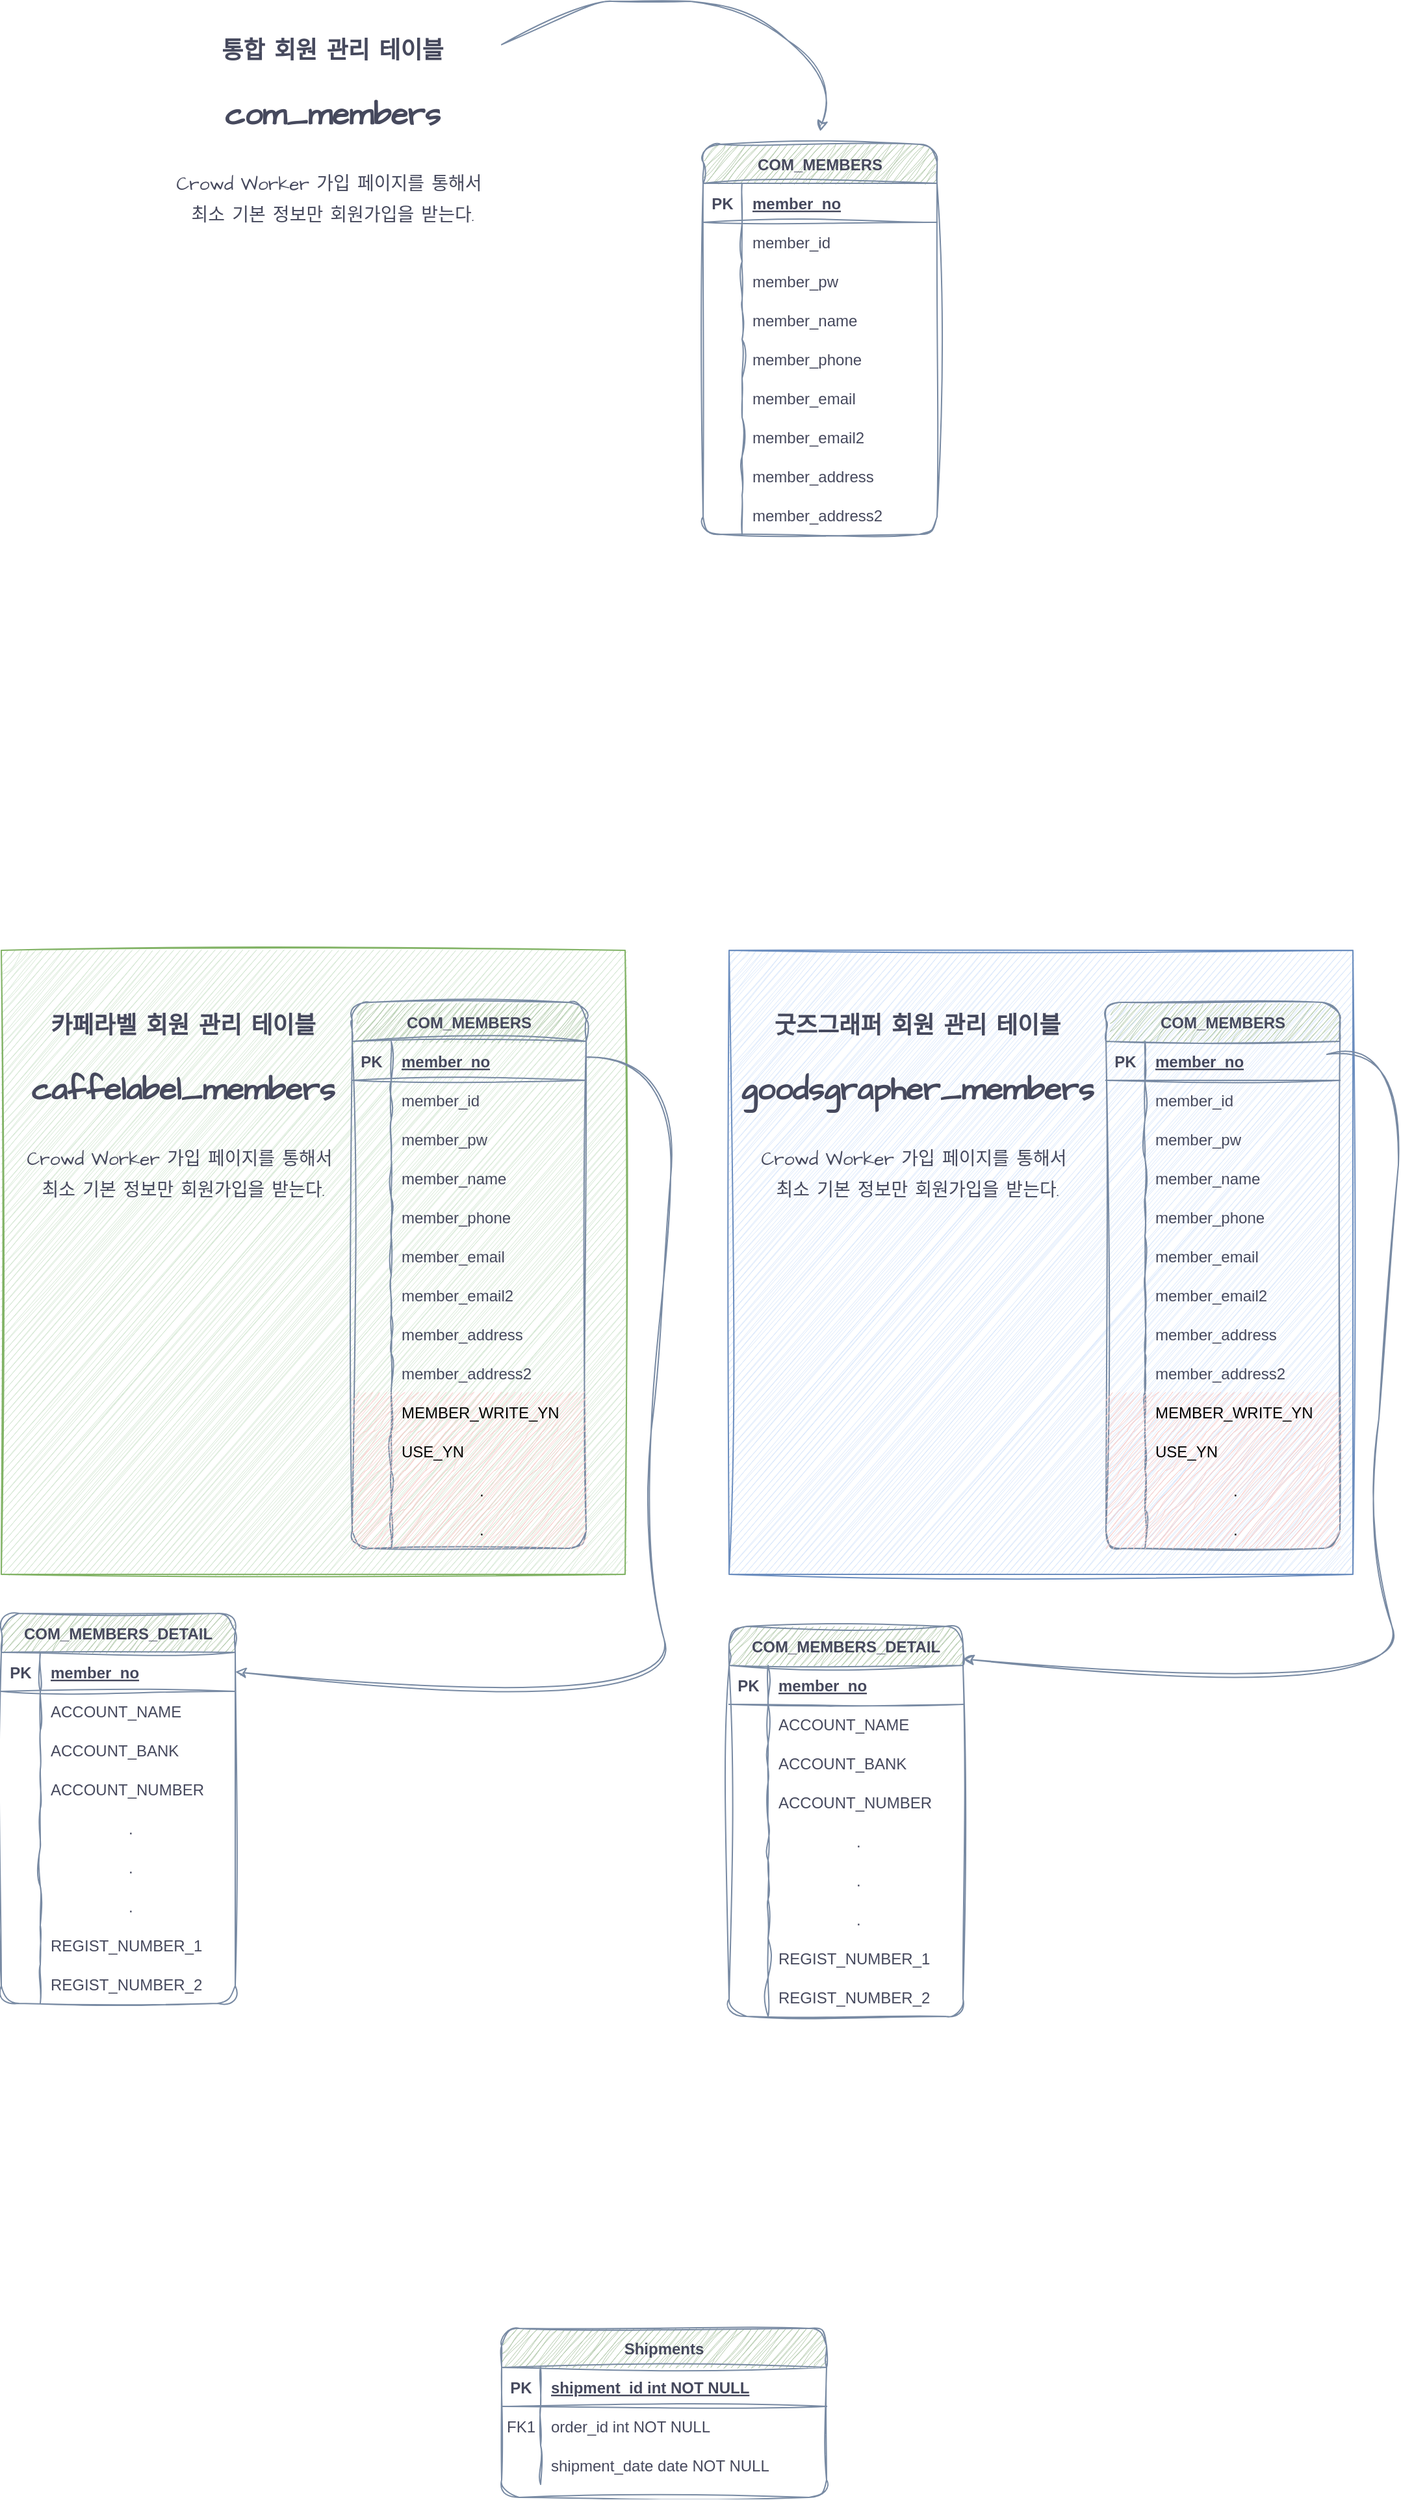 <mxfile version="20.8.16" type="github">
  <diagram id="R2lEEEUBdFMjLlhIrx00" name="Page-1">
    <mxGraphModel dx="2284" dy="1864" grid="1" gridSize="10" guides="1" tooltips="1" connect="1" arrows="1" fold="1" page="1" pageScale="1" pageWidth="850" pageHeight="1100" math="0" shadow="0" extFonts="Permanent Marker^https://fonts.googleapis.com/css?family=Permanent+Marker">
      <root>
        <mxCell id="0" />
        <mxCell id="1" parent="0" />
        <mxCell id="z3o-LrcOydEG6J84ChXI-216" value="" style="whiteSpace=wrap;html=1;aspect=fixed;sketch=1;hachureGap=4;jiggle=2;curveFitting=1;strokeColor=#6c8ebf;fontFamily=Architects Daughter;fontSource=https%3A%2F%2Ffonts.googleapis.com%2Fcss%3Ffamily%3DArchitects%2BDaughter;fontSize=14;fillColor=#dae8fc;" vertex="1" parent="1">
          <mxGeometry x="10" y="570" width="480" height="480" as="geometry" />
        </mxCell>
        <mxCell id="z3o-LrcOydEG6J84ChXI-215" value="" style="whiteSpace=wrap;html=1;aspect=fixed;sketch=1;hachureGap=4;jiggle=2;curveFitting=1;strokeColor=#82b366;fontFamily=Architects Daughter;fontSource=https%3A%2F%2Ffonts.googleapis.com%2Fcss%3Ffamily%3DArchitects%2BDaughter;fontSize=14;fillColor=#d5e8d4;" vertex="1" parent="1">
          <mxGeometry x="-550" y="570" width="480" height="480" as="geometry" />
        </mxCell>
        <mxCell id="C-vyLk0tnHw3VtMMgP7b-13" value="Shipments" style="shape=table;startSize=30;container=1;collapsible=1;childLayout=tableLayout;fixedRows=1;rowLines=0;fontStyle=1;align=center;resizeLast=1;labelBackgroundColor=none;fillColor=#B2C9AB;strokeColor=#788AA3;fontColor=#46495D;rounded=1;sketch=1;curveFitting=1;jiggle=2;" parent="1" vertex="1">
          <mxGeometry x="-165" y="1630" width="250" height="130" as="geometry" />
        </mxCell>
        <mxCell id="C-vyLk0tnHw3VtMMgP7b-14" value="" style="shape=partialRectangle;collapsible=0;dropTarget=0;pointerEvents=0;fillColor=none;points=[[0,0.5],[1,0.5]];portConstraint=eastwest;top=0;left=0;right=0;bottom=1;labelBackgroundColor=none;strokeColor=#788AA3;fontColor=#46495D;rounded=1;sketch=1;curveFitting=1;jiggle=2;" parent="C-vyLk0tnHw3VtMMgP7b-13" vertex="1">
          <mxGeometry y="30" width="250" height="30" as="geometry" />
        </mxCell>
        <mxCell id="C-vyLk0tnHw3VtMMgP7b-15" value="PK" style="shape=partialRectangle;overflow=hidden;connectable=0;fillColor=none;top=0;left=0;bottom=0;right=0;fontStyle=1;labelBackgroundColor=none;strokeColor=#788AA3;fontColor=#46495D;rounded=1;sketch=1;curveFitting=1;jiggle=2;" parent="C-vyLk0tnHw3VtMMgP7b-14" vertex="1">
          <mxGeometry width="30" height="30" as="geometry">
            <mxRectangle width="30" height="30" as="alternateBounds" />
          </mxGeometry>
        </mxCell>
        <mxCell id="C-vyLk0tnHw3VtMMgP7b-16" value="shipment_id int NOT NULL " style="shape=partialRectangle;overflow=hidden;connectable=0;fillColor=none;top=0;left=0;bottom=0;right=0;align=left;spacingLeft=6;fontStyle=5;labelBackgroundColor=none;strokeColor=#788AA3;fontColor=#46495D;rounded=1;sketch=1;curveFitting=1;jiggle=2;" parent="C-vyLk0tnHw3VtMMgP7b-14" vertex="1">
          <mxGeometry x="30" width="220" height="30" as="geometry">
            <mxRectangle width="220" height="30" as="alternateBounds" />
          </mxGeometry>
        </mxCell>
        <mxCell id="C-vyLk0tnHw3VtMMgP7b-17" value="" style="shape=partialRectangle;collapsible=0;dropTarget=0;pointerEvents=0;fillColor=none;points=[[0,0.5],[1,0.5]];portConstraint=eastwest;top=0;left=0;right=0;bottom=0;labelBackgroundColor=none;strokeColor=#788AA3;fontColor=#46495D;rounded=1;sketch=1;curveFitting=1;jiggle=2;" parent="C-vyLk0tnHw3VtMMgP7b-13" vertex="1">
          <mxGeometry y="60" width="250" height="30" as="geometry" />
        </mxCell>
        <mxCell id="C-vyLk0tnHw3VtMMgP7b-18" value="FK1" style="shape=partialRectangle;overflow=hidden;connectable=0;fillColor=none;top=0;left=0;bottom=0;right=0;labelBackgroundColor=none;strokeColor=#788AA3;fontColor=#46495D;rounded=1;sketch=1;curveFitting=1;jiggle=2;" parent="C-vyLk0tnHw3VtMMgP7b-17" vertex="1">
          <mxGeometry width="30" height="30" as="geometry">
            <mxRectangle width="30" height="30" as="alternateBounds" />
          </mxGeometry>
        </mxCell>
        <mxCell id="C-vyLk0tnHw3VtMMgP7b-19" value="order_id int NOT NULL" style="shape=partialRectangle;overflow=hidden;connectable=0;fillColor=none;top=0;left=0;bottom=0;right=0;align=left;spacingLeft=6;labelBackgroundColor=none;strokeColor=#788AA3;fontColor=#46495D;rounded=1;sketch=1;curveFitting=1;jiggle=2;" parent="C-vyLk0tnHw3VtMMgP7b-17" vertex="1">
          <mxGeometry x="30" width="220" height="30" as="geometry">
            <mxRectangle width="220" height="30" as="alternateBounds" />
          </mxGeometry>
        </mxCell>
        <mxCell id="C-vyLk0tnHw3VtMMgP7b-20" value="" style="shape=partialRectangle;collapsible=0;dropTarget=0;pointerEvents=0;fillColor=none;points=[[0,0.5],[1,0.5]];portConstraint=eastwest;top=0;left=0;right=0;bottom=0;labelBackgroundColor=none;strokeColor=#788AA3;fontColor=#46495D;rounded=1;sketch=1;curveFitting=1;jiggle=2;" parent="C-vyLk0tnHw3VtMMgP7b-13" vertex="1">
          <mxGeometry y="90" width="250" height="30" as="geometry" />
        </mxCell>
        <mxCell id="C-vyLk0tnHw3VtMMgP7b-21" value="" style="shape=partialRectangle;overflow=hidden;connectable=0;fillColor=none;top=0;left=0;bottom=0;right=0;labelBackgroundColor=none;strokeColor=#788AA3;fontColor=#46495D;rounded=1;sketch=1;curveFitting=1;jiggle=2;" parent="C-vyLk0tnHw3VtMMgP7b-20" vertex="1">
          <mxGeometry width="30" height="30" as="geometry">
            <mxRectangle width="30" height="30" as="alternateBounds" />
          </mxGeometry>
        </mxCell>
        <mxCell id="C-vyLk0tnHw3VtMMgP7b-22" value="shipment_date date NOT NULL" style="shape=partialRectangle;overflow=hidden;connectable=0;fillColor=none;top=0;left=0;bottom=0;right=0;align=left;spacingLeft=6;labelBackgroundColor=none;strokeColor=#788AA3;fontColor=#46495D;rounded=1;sketch=1;curveFitting=1;jiggle=2;" parent="C-vyLk0tnHw3VtMMgP7b-20" vertex="1">
          <mxGeometry x="30" width="220" height="30" as="geometry">
            <mxRectangle width="220" height="30" as="alternateBounds" />
          </mxGeometry>
        </mxCell>
        <mxCell id="C-vyLk0tnHw3VtMMgP7b-23" value="COM_MEMBERS" style="shape=table;startSize=30;container=1;collapsible=1;childLayout=tableLayout;fixedRows=1;rowLines=0;fontStyle=1;align=center;resizeLast=1;labelBackgroundColor=none;fillColor=#B2C9AB;strokeColor=#788AA3;fontColor=#46495D;rounded=1;sketch=1;curveFitting=1;jiggle=2;" parent="1" vertex="1">
          <mxGeometry x="-10" y="-50" width="180" height="300" as="geometry" />
        </mxCell>
        <mxCell id="C-vyLk0tnHw3VtMMgP7b-24" value="" style="shape=partialRectangle;collapsible=0;dropTarget=0;pointerEvents=0;fillColor=none;points=[[0,0.5],[1,0.5]];portConstraint=eastwest;top=0;left=0;right=0;bottom=1;labelBackgroundColor=none;strokeColor=#788AA3;fontColor=#46495D;rounded=1;sketch=1;curveFitting=1;jiggle=2;" parent="C-vyLk0tnHw3VtMMgP7b-23" vertex="1">
          <mxGeometry y="30" width="180" height="30" as="geometry" />
        </mxCell>
        <mxCell id="C-vyLk0tnHw3VtMMgP7b-25" value="PK" style="shape=partialRectangle;overflow=hidden;connectable=0;fillColor=none;top=0;left=0;bottom=0;right=0;fontStyle=1;labelBackgroundColor=none;strokeColor=#788AA3;fontColor=#46495D;rounded=1;sketch=1;curveFitting=1;jiggle=2;" parent="C-vyLk0tnHw3VtMMgP7b-24" vertex="1">
          <mxGeometry width="30" height="30" as="geometry">
            <mxRectangle width="30" height="30" as="alternateBounds" />
          </mxGeometry>
        </mxCell>
        <mxCell id="C-vyLk0tnHw3VtMMgP7b-26" value="member_no" style="shape=partialRectangle;overflow=hidden;connectable=0;fillColor=none;top=0;left=0;bottom=0;right=0;align=left;spacingLeft=6;fontStyle=5;labelBackgroundColor=none;strokeColor=#788AA3;fontColor=#46495D;rounded=1;sketch=1;curveFitting=1;jiggle=2;" parent="C-vyLk0tnHw3VtMMgP7b-24" vertex="1">
          <mxGeometry x="30" width="150" height="30" as="geometry">
            <mxRectangle width="150" height="30" as="alternateBounds" />
          </mxGeometry>
        </mxCell>
        <mxCell id="C-vyLk0tnHw3VtMMgP7b-27" value="" style="shape=partialRectangle;collapsible=0;dropTarget=0;pointerEvents=0;fillColor=none;points=[[0,0.5],[1,0.5]];portConstraint=eastwest;top=0;left=0;right=0;bottom=0;labelBackgroundColor=none;strokeColor=#788AA3;fontColor=#46495D;rounded=1;sketch=1;curveFitting=1;jiggle=2;" parent="C-vyLk0tnHw3VtMMgP7b-23" vertex="1">
          <mxGeometry y="60" width="180" height="30" as="geometry" />
        </mxCell>
        <mxCell id="C-vyLk0tnHw3VtMMgP7b-28" value="" style="shape=partialRectangle;overflow=hidden;connectable=0;fillColor=none;top=0;left=0;bottom=0;right=0;labelBackgroundColor=none;strokeColor=#788AA3;fontColor=#46495D;rounded=1;sketch=1;curveFitting=1;jiggle=2;" parent="C-vyLk0tnHw3VtMMgP7b-27" vertex="1">
          <mxGeometry width="30" height="30" as="geometry">
            <mxRectangle width="30" height="30" as="alternateBounds" />
          </mxGeometry>
        </mxCell>
        <mxCell id="C-vyLk0tnHw3VtMMgP7b-29" value="member_id" style="shape=partialRectangle;overflow=hidden;connectable=0;fillColor=none;top=0;left=0;bottom=0;right=0;align=left;spacingLeft=6;labelBackgroundColor=none;strokeColor=#788AA3;fontColor=#46495D;rounded=1;sketch=1;curveFitting=1;jiggle=2;" parent="C-vyLk0tnHw3VtMMgP7b-27" vertex="1">
          <mxGeometry x="30" width="150" height="30" as="geometry">
            <mxRectangle width="150" height="30" as="alternateBounds" />
          </mxGeometry>
        </mxCell>
        <mxCell id="z3o-LrcOydEG6J84ChXI-25" value="" style="shape=partialRectangle;collapsible=0;dropTarget=0;pointerEvents=0;fillColor=none;points=[[0,0.5],[1,0.5]];portConstraint=eastwest;top=0;left=0;right=0;bottom=0;labelBackgroundColor=none;strokeColor=#788AA3;fontColor=#46495D;rounded=1;sketch=1;curveFitting=1;jiggle=2;" vertex="1" parent="C-vyLk0tnHw3VtMMgP7b-23">
          <mxGeometry y="90" width="180" height="30" as="geometry" />
        </mxCell>
        <mxCell id="z3o-LrcOydEG6J84ChXI-26" value="" style="shape=partialRectangle;overflow=hidden;connectable=0;fillColor=none;top=0;left=0;bottom=0;right=0;labelBackgroundColor=none;strokeColor=#788AA3;fontColor=#46495D;rounded=1;sketch=1;curveFitting=1;jiggle=2;" vertex="1" parent="z3o-LrcOydEG6J84ChXI-25">
          <mxGeometry width="30" height="30" as="geometry">
            <mxRectangle width="30" height="30" as="alternateBounds" />
          </mxGeometry>
        </mxCell>
        <mxCell id="z3o-LrcOydEG6J84ChXI-27" value="member_pw" style="shape=partialRectangle;overflow=hidden;connectable=0;fillColor=none;top=0;left=0;bottom=0;right=0;align=left;spacingLeft=6;labelBackgroundColor=none;strokeColor=#788AA3;fontColor=#46495D;rounded=1;sketch=1;curveFitting=1;jiggle=2;" vertex="1" parent="z3o-LrcOydEG6J84ChXI-25">
          <mxGeometry x="30" width="150" height="30" as="geometry">
            <mxRectangle width="150" height="30" as="alternateBounds" />
          </mxGeometry>
        </mxCell>
        <mxCell id="z3o-LrcOydEG6J84ChXI-28" value="" style="shape=partialRectangle;collapsible=0;dropTarget=0;pointerEvents=0;fillColor=none;points=[[0,0.5],[1,0.5]];portConstraint=eastwest;top=0;left=0;right=0;bottom=0;labelBackgroundColor=none;strokeColor=#788AA3;fontColor=#46495D;rounded=1;sketch=1;curveFitting=1;jiggle=2;" vertex="1" parent="C-vyLk0tnHw3VtMMgP7b-23">
          <mxGeometry y="120" width="180" height="30" as="geometry" />
        </mxCell>
        <mxCell id="z3o-LrcOydEG6J84ChXI-29" value="" style="shape=partialRectangle;overflow=hidden;connectable=0;fillColor=none;top=0;left=0;bottom=0;right=0;labelBackgroundColor=none;strokeColor=#788AA3;fontColor=#46495D;rounded=1;sketch=1;curveFitting=1;jiggle=2;" vertex="1" parent="z3o-LrcOydEG6J84ChXI-28">
          <mxGeometry width="30" height="30" as="geometry">
            <mxRectangle width="30" height="30" as="alternateBounds" />
          </mxGeometry>
        </mxCell>
        <mxCell id="z3o-LrcOydEG6J84ChXI-30" value="member_name" style="shape=partialRectangle;overflow=hidden;connectable=0;fillColor=none;top=0;left=0;bottom=0;right=0;align=left;spacingLeft=6;labelBackgroundColor=none;strokeColor=#788AA3;fontColor=#46495D;rounded=1;sketch=1;curveFitting=1;jiggle=2;" vertex="1" parent="z3o-LrcOydEG6J84ChXI-28">
          <mxGeometry x="30" width="150" height="30" as="geometry">
            <mxRectangle width="150" height="30" as="alternateBounds" />
          </mxGeometry>
        </mxCell>
        <mxCell id="z3o-LrcOydEG6J84ChXI-31" value="" style="shape=partialRectangle;collapsible=0;dropTarget=0;pointerEvents=0;fillColor=none;points=[[0,0.5],[1,0.5]];portConstraint=eastwest;top=0;left=0;right=0;bottom=0;labelBackgroundColor=none;strokeColor=#788AA3;fontColor=#46495D;rounded=1;sketch=1;curveFitting=1;jiggle=2;" vertex="1" parent="C-vyLk0tnHw3VtMMgP7b-23">
          <mxGeometry y="150" width="180" height="30" as="geometry" />
        </mxCell>
        <mxCell id="z3o-LrcOydEG6J84ChXI-32" value="" style="shape=partialRectangle;overflow=hidden;connectable=0;fillColor=none;top=0;left=0;bottom=0;right=0;labelBackgroundColor=none;strokeColor=#788AA3;fontColor=#46495D;rounded=1;sketch=1;curveFitting=1;jiggle=2;" vertex="1" parent="z3o-LrcOydEG6J84ChXI-31">
          <mxGeometry width="30" height="30" as="geometry">
            <mxRectangle width="30" height="30" as="alternateBounds" />
          </mxGeometry>
        </mxCell>
        <mxCell id="z3o-LrcOydEG6J84ChXI-33" value="member_phone" style="shape=partialRectangle;overflow=hidden;connectable=0;fillColor=none;top=0;left=0;bottom=0;right=0;align=left;spacingLeft=6;labelBackgroundColor=none;strokeColor=#788AA3;fontColor=#46495D;rounded=1;sketch=1;curveFitting=1;jiggle=2;" vertex="1" parent="z3o-LrcOydEG6J84ChXI-31">
          <mxGeometry x="30" width="150" height="30" as="geometry">
            <mxRectangle width="150" height="30" as="alternateBounds" />
          </mxGeometry>
        </mxCell>
        <mxCell id="z3o-LrcOydEG6J84ChXI-34" value="" style="shape=partialRectangle;collapsible=0;dropTarget=0;pointerEvents=0;fillColor=none;points=[[0,0.5],[1,0.5]];portConstraint=eastwest;top=0;left=0;right=0;bottom=0;labelBackgroundColor=none;strokeColor=#788AA3;fontColor=#46495D;rounded=1;sketch=1;curveFitting=1;jiggle=2;" vertex="1" parent="C-vyLk0tnHw3VtMMgP7b-23">
          <mxGeometry y="180" width="180" height="30" as="geometry" />
        </mxCell>
        <mxCell id="z3o-LrcOydEG6J84ChXI-35" value="" style="shape=partialRectangle;overflow=hidden;connectable=0;fillColor=none;top=0;left=0;bottom=0;right=0;labelBackgroundColor=none;strokeColor=#788AA3;fontColor=#46495D;rounded=1;sketch=1;curveFitting=1;jiggle=2;" vertex="1" parent="z3o-LrcOydEG6J84ChXI-34">
          <mxGeometry width="30" height="30" as="geometry">
            <mxRectangle width="30" height="30" as="alternateBounds" />
          </mxGeometry>
        </mxCell>
        <mxCell id="z3o-LrcOydEG6J84ChXI-36" value="member_email" style="shape=partialRectangle;overflow=hidden;connectable=0;fillColor=none;top=0;left=0;bottom=0;right=0;align=left;spacingLeft=6;labelBackgroundColor=none;strokeColor=#788AA3;fontColor=#46495D;rounded=1;sketch=1;curveFitting=1;jiggle=2;" vertex="1" parent="z3o-LrcOydEG6J84ChXI-34">
          <mxGeometry x="30" width="150" height="30" as="geometry">
            <mxRectangle width="150" height="30" as="alternateBounds" />
          </mxGeometry>
        </mxCell>
        <mxCell id="z3o-LrcOydEG6J84ChXI-37" value="" style="shape=partialRectangle;collapsible=0;dropTarget=0;pointerEvents=0;fillColor=none;points=[[0,0.5],[1,0.5]];portConstraint=eastwest;top=0;left=0;right=0;bottom=0;labelBackgroundColor=none;strokeColor=#788AA3;fontColor=#46495D;rounded=1;sketch=1;curveFitting=1;jiggle=2;" vertex="1" parent="C-vyLk0tnHw3VtMMgP7b-23">
          <mxGeometry y="210" width="180" height="30" as="geometry" />
        </mxCell>
        <mxCell id="z3o-LrcOydEG6J84ChXI-38" value="" style="shape=partialRectangle;overflow=hidden;connectable=0;fillColor=none;top=0;left=0;bottom=0;right=0;labelBackgroundColor=none;strokeColor=#788AA3;fontColor=#46495D;rounded=1;sketch=1;curveFitting=1;jiggle=2;" vertex="1" parent="z3o-LrcOydEG6J84ChXI-37">
          <mxGeometry width="30" height="30" as="geometry">
            <mxRectangle width="30" height="30" as="alternateBounds" />
          </mxGeometry>
        </mxCell>
        <mxCell id="z3o-LrcOydEG6J84ChXI-39" value="member_email2" style="shape=partialRectangle;overflow=hidden;connectable=0;fillColor=none;top=0;left=0;bottom=0;right=0;align=left;spacingLeft=6;labelBackgroundColor=none;strokeColor=#788AA3;fontColor=#46495D;rounded=1;sketch=1;curveFitting=1;jiggle=2;" vertex="1" parent="z3o-LrcOydEG6J84ChXI-37">
          <mxGeometry x="30" width="150" height="30" as="geometry">
            <mxRectangle width="150" height="30" as="alternateBounds" />
          </mxGeometry>
        </mxCell>
        <mxCell id="z3o-LrcOydEG6J84ChXI-40" value="" style="shape=partialRectangle;collapsible=0;dropTarget=0;pointerEvents=0;fillColor=none;points=[[0,0.5],[1,0.5]];portConstraint=eastwest;top=0;left=0;right=0;bottom=0;labelBackgroundColor=none;strokeColor=#788AA3;fontColor=#46495D;rounded=1;sketch=1;curveFitting=1;jiggle=2;" vertex="1" parent="C-vyLk0tnHw3VtMMgP7b-23">
          <mxGeometry y="240" width="180" height="30" as="geometry" />
        </mxCell>
        <mxCell id="z3o-LrcOydEG6J84ChXI-41" value="" style="shape=partialRectangle;overflow=hidden;connectable=0;fillColor=none;top=0;left=0;bottom=0;right=0;labelBackgroundColor=none;strokeColor=#788AA3;fontColor=#46495D;rounded=1;sketch=1;curveFitting=1;jiggle=2;" vertex="1" parent="z3o-LrcOydEG6J84ChXI-40">
          <mxGeometry width="30" height="30" as="geometry">
            <mxRectangle width="30" height="30" as="alternateBounds" />
          </mxGeometry>
        </mxCell>
        <mxCell id="z3o-LrcOydEG6J84ChXI-42" value="member_address" style="shape=partialRectangle;overflow=hidden;connectable=0;fillColor=none;top=0;left=0;bottom=0;right=0;align=left;spacingLeft=6;labelBackgroundColor=none;strokeColor=#788AA3;fontColor=#46495D;rounded=1;sketch=1;curveFitting=1;jiggle=2;" vertex="1" parent="z3o-LrcOydEG6J84ChXI-40">
          <mxGeometry x="30" width="150" height="30" as="geometry">
            <mxRectangle width="150" height="30" as="alternateBounds" />
          </mxGeometry>
        </mxCell>
        <mxCell id="z3o-LrcOydEG6J84ChXI-43" value="" style="shape=partialRectangle;collapsible=0;dropTarget=0;pointerEvents=0;fillColor=none;points=[[0,0.5],[1,0.5]];portConstraint=eastwest;top=0;left=0;right=0;bottom=0;labelBackgroundColor=none;strokeColor=#788AA3;fontColor=#46495D;rounded=1;sketch=1;curveFitting=1;jiggle=2;" vertex="1" parent="C-vyLk0tnHw3VtMMgP7b-23">
          <mxGeometry y="270" width="180" height="30" as="geometry" />
        </mxCell>
        <mxCell id="z3o-LrcOydEG6J84ChXI-44" value="" style="shape=partialRectangle;overflow=hidden;connectable=0;fillColor=none;top=0;left=0;bottom=0;right=0;labelBackgroundColor=none;strokeColor=#788AA3;fontColor=#46495D;rounded=1;sketch=1;curveFitting=1;jiggle=2;" vertex="1" parent="z3o-LrcOydEG6J84ChXI-43">
          <mxGeometry width="30" height="30" as="geometry">
            <mxRectangle width="30" height="30" as="alternateBounds" />
          </mxGeometry>
        </mxCell>
        <mxCell id="z3o-LrcOydEG6J84ChXI-45" value="member_address2" style="shape=partialRectangle;overflow=hidden;connectable=0;fillColor=none;top=0;left=0;bottom=0;right=0;align=left;spacingLeft=6;labelBackgroundColor=none;strokeColor=#788AA3;fontColor=#46495D;rounded=1;sketch=1;curveFitting=1;jiggle=2;" vertex="1" parent="z3o-LrcOydEG6J84ChXI-43">
          <mxGeometry x="30" width="150" height="30" as="geometry">
            <mxRectangle width="150" height="30" as="alternateBounds" />
          </mxGeometry>
        </mxCell>
        <mxCell id="z3o-LrcOydEG6J84ChXI-16" value="&lt;font style=&quot;&quot;&gt;&lt;b style=&quot;font-size: 18px;&quot;&gt;통합 회원 관리 테이블&lt;br&gt;&lt;/b&gt;&lt;br&gt;&lt;b style=&quot;&quot;&gt;&lt;font style=&quot;font-size: 24px;&quot;&gt;com_members&lt;br&gt;&lt;/font&gt;&lt;/b&gt;&lt;br&gt;&lt;font style=&quot;font-size: 14px;&quot;&gt;Crowd Worker 가입 페이지를 통해서&amp;nbsp;&lt;br&gt;최소 기본 정보만 회원가입을 받는다.&lt;/font&gt;&lt;/font&gt;" style="text;html=1;strokeColor=none;fillColor=none;align=center;verticalAlign=middle;whiteSpace=wrap;rounded=0;fontSize=20;fontFamily=Architects Daughter;fontColor=#46495D;" vertex="1" parent="1">
          <mxGeometry x="-425" y="-140" width="260" height="160" as="geometry" />
        </mxCell>
        <mxCell id="z3o-LrcOydEG6J84ChXI-17" value="" style="curved=1;endArrow=classic;html=1;rounded=0;sketch=1;hachureGap=4;jiggle=2;curveFitting=1;strokeColor=#788AA3;fontFamily=Architects Daughter;fontSource=https%3A%2F%2Ffonts.googleapis.com%2Fcss%3Ffamily%3DArchitects%2BDaughter;fontSize=16;fontColor=#46495D;fillColor=#B2C9AB;" edge="1" parent="1" source="z3o-LrcOydEG6J84ChXI-16">
          <mxGeometry width="50" height="50" relative="1" as="geometry">
            <mxPoint x="-10" y="310" as="sourcePoint" />
            <mxPoint x="80" y="-60" as="targetPoint" />
            <Array as="points">
              <mxPoint x="-100" y="-160" />
              <mxPoint x="-60" y="-160" />
              <mxPoint x="20" y="-160" />
              <mxPoint x="90" y="-100" />
            </Array>
          </mxGeometry>
        </mxCell>
        <mxCell id="z3o-LrcOydEG6J84ChXI-70" value="&lt;font style=&quot;&quot;&gt;&lt;b style=&quot;font-size: 18px;&quot;&gt;카페라벨 회원 관리 테이블&lt;br&gt;&lt;/b&gt;&lt;br&gt;&lt;b style=&quot;&quot;&gt;&lt;font style=&quot;font-size: 24px;&quot;&gt;caffelabel_members&lt;br&gt;&lt;/font&gt;&lt;/b&gt;&lt;br&gt;&lt;font style=&quot;font-size: 14px;&quot;&gt;Crowd Worker 가입 페이지를 통해서&amp;nbsp;&lt;br&gt;최소 기본 정보만 회원가입을 받는다.&lt;/font&gt;&lt;/font&gt;" style="text;html=1;strokeColor=none;fillColor=none;align=center;verticalAlign=middle;whiteSpace=wrap;rounded=0;fontSize=20;fontFamily=Architects Daughter;fontColor=#46495D;" vertex="1" parent="1">
          <mxGeometry x="-540" y="610" width="260" height="160" as="geometry" />
        </mxCell>
        <mxCell id="z3o-LrcOydEG6J84ChXI-71" value="COM_MEMBERS" style="shape=table;startSize=30;container=1;collapsible=1;childLayout=tableLayout;fixedRows=1;rowLines=0;fontStyle=1;align=center;resizeLast=1;labelBackgroundColor=none;fillColor=#B2C9AB;strokeColor=#788AA3;fontColor=#46495D;rounded=1;sketch=1;curveFitting=1;jiggle=2;" vertex="1" parent="1">
          <mxGeometry x="-280" y="610" width="180" height="420" as="geometry" />
        </mxCell>
        <mxCell id="z3o-LrcOydEG6J84ChXI-72" value="" style="shape=partialRectangle;collapsible=0;dropTarget=0;pointerEvents=0;fillColor=none;points=[[0,0.5],[1,0.5]];portConstraint=eastwest;top=0;left=0;right=0;bottom=1;labelBackgroundColor=none;strokeColor=#788AA3;fontColor=#46495D;rounded=1;sketch=1;curveFitting=1;jiggle=2;" vertex="1" parent="z3o-LrcOydEG6J84ChXI-71">
          <mxGeometry y="30" width="180" height="30" as="geometry" />
        </mxCell>
        <mxCell id="z3o-LrcOydEG6J84ChXI-73" value="PK" style="shape=partialRectangle;overflow=hidden;connectable=0;fillColor=none;top=0;left=0;bottom=0;right=0;fontStyle=1;labelBackgroundColor=none;strokeColor=#788AA3;fontColor=#46495D;rounded=1;sketch=1;curveFitting=1;jiggle=2;" vertex="1" parent="z3o-LrcOydEG6J84ChXI-72">
          <mxGeometry width="30" height="30" as="geometry">
            <mxRectangle width="30" height="30" as="alternateBounds" />
          </mxGeometry>
        </mxCell>
        <mxCell id="z3o-LrcOydEG6J84ChXI-74" value="member_no" style="shape=partialRectangle;overflow=hidden;connectable=0;fillColor=none;top=0;left=0;bottom=0;right=0;align=left;spacingLeft=6;fontStyle=5;labelBackgroundColor=none;strokeColor=#788AA3;fontColor=#46495D;rounded=1;sketch=1;curveFitting=1;jiggle=2;" vertex="1" parent="z3o-LrcOydEG6J84ChXI-72">
          <mxGeometry x="30" width="150" height="30" as="geometry">
            <mxRectangle width="150" height="30" as="alternateBounds" />
          </mxGeometry>
        </mxCell>
        <mxCell id="z3o-LrcOydEG6J84ChXI-75" value="" style="shape=partialRectangle;collapsible=0;dropTarget=0;pointerEvents=0;fillColor=none;points=[[0,0.5],[1,0.5]];portConstraint=eastwest;top=0;left=0;right=0;bottom=0;labelBackgroundColor=none;strokeColor=#788AA3;fontColor=#46495D;rounded=1;sketch=1;curveFitting=1;jiggle=2;" vertex="1" parent="z3o-LrcOydEG6J84ChXI-71">
          <mxGeometry y="60" width="180" height="30" as="geometry" />
        </mxCell>
        <mxCell id="z3o-LrcOydEG6J84ChXI-76" value="" style="shape=partialRectangle;overflow=hidden;connectable=0;fillColor=none;top=0;left=0;bottom=0;right=0;labelBackgroundColor=none;strokeColor=#788AA3;fontColor=#46495D;rounded=1;sketch=1;curveFitting=1;jiggle=2;" vertex="1" parent="z3o-LrcOydEG6J84ChXI-75">
          <mxGeometry width="30" height="30" as="geometry">
            <mxRectangle width="30" height="30" as="alternateBounds" />
          </mxGeometry>
        </mxCell>
        <mxCell id="z3o-LrcOydEG6J84ChXI-77" value="member_id" style="shape=partialRectangle;overflow=hidden;connectable=0;fillColor=none;top=0;left=0;bottom=0;right=0;align=left;spacingLeft=6;labelBackgroundColor=none;strokeColor=#788AA3;fontColor=#46495D;rounded=1;sketch=1;curveFitting=1;jiggle=2;" vertex="1" parent="z3o-LrcOydEG6J84ChXI-75">
          <mxGeometry x="30" width="150" height="30" as="geometry">
            <mxRectangle width="150" height="30" as="alternateBounds" />
          </mxGeometry>
        </mxCell>
        <mxCell id="z3o-LrcOydEG6J84ChXI-78" value="" style="shape=partialRectangle;collapsible=0;dropTarget=0;pointerEvents=0;fillColor=none;points=[[0,0.5],[1,0.5]];portConstraint=eastwest;top=0;left=0;right=0;bottom=0;labelBackgroundColor=none;strokeColor=#788AA3;fontColor=#46495D;rounded=1;sketch=1;curveFitting=1;jiggle=2;" vertex="1" parent="z3o-LrcOydEG6J84ChXI-71">
          <mxGeometry y="90" width="180" height="30" as="geometry" />
        </mxCell>
        <mxCell id="z3o-LrcOydEG6J84ChXI-79" value="" style="shape=partialRectangle;overflow=hidden;connectable=0;fillColor=none;top=0;left=0;bottom=0;right=0;labelBackgroundColor=none;strokeColor=#788AA3;fontColor=#46495D;rounded=1;sketch=1;curveFitting=1;jiggle=2;" vertex="1" parent="z3o-LrcOydEG6J84ChXI-78">
          <mxGeometry width="30" height="30" as="geometry">
            <mxRectangle width="30" height="30" as="alternateBounds" />
          </mxGeometry>
        </mxCell>
        <mxCell id="z3o-LrcOydEG6J84ChXI-80" value="member_pw" style="shape=partialRectangle;overflow=hidden;connectable=0;fillColor=none;top=0;left=0;bottom=0;right=0;align=left;spacingLeft=6;labelBackgroundColor=none;strokeColor=#788AA3;fontColor=#46495D;rounded=1;sketch=1;curveFitting=1;jiggle=2;" vertex="1" parent="z3o-LrcOydEG6J84ChXI-78">
          <mxGeometry x="30" width="150" height="30" as="geometry">
            <mxRectangle width="150" height="30" as="alternateBounds" />
          </mxGeometry>
        </mxCell>
        <mxCell id="z3o-LrcOydEG6J84ChXI-81" value="" style="shape=partialRectangle;collapsible=0;dropTarget=0;pointerEvents=0;fillColor=none;points=[[0,0.5],[1,0.5]];portConstraint=eastwest;top=0;left=0;right=0;bottom=0;labelBackgroundColor=none;strokeColor=#788AA3;fontColor=#46495D;rounded=1;sketch=1;curveFitting=1;jiggle=2;" vertex="1" parent="z3o-LrcOydEG6J84ChXI-71">
          <mxGeometry y="120" width="180" height="30" as="geometry" />
        </mxCell>
        <mxCell id="z3o-LrcOydEG6J84ChXI-82" value="" style="shape=partialRectangle;overflow=hidden;connectable=0;fillColor=none;top=0;left=0;bottom=0;right=0;labelBackgroundColor=none;strokeColor=#788AA3;fontColor=#46495D;rounded=1;sketch=1;curveFitting=1;jiggle=2;" vertex="1" parent="z3o-LrcOydEG6J84ChXI-81">
          <mxGeometry width="30" height="30" as="geometry">
            <mxRectangle width="30" height="30" as="alternateBounds" />
          </mxGeometry>
        </mxCell>
        <mxCell id="z3o-LrcOydEG6J84ChXI-83" value="member_name" style="shape=partialRectangle;overflow=hidden;connectable=0;fillColor=none;top=0;left=0;bottom=0;right=0;align=left;spacingLeft=6;labelBackgroundColor=none;strokeColor=#788AA3;fontColor=#46495D;rounded=1;sketch=1;curveFitting=1;jiggle=2;" vertex="1" parent="z3o-LrcOydEG6J84ChXI-81">
          <mxGeometry x="30" width="150" height="30" as="geometry">
            <mxRectangle width="150" height="30" as="alternateBounds" />
          </mxGeometry>
        </mxCell>
        <mxCell id="z3o-LrcOydEG6J84ChXI-84" value="" style="shape=partialRectangle;collapsible=0;dropTarget=0;pointerEvents=0;fillColor=none;points=[[0,0.5],[1,0.5]];portConstraint=eastwest;top=0;left=0;right=0;bottom=0;labelBackgroundColor=none;strokeColor=#788AA3;fontColor=#46495D;rounded=1;sketch=1;curveFitting=1;jiggle=2;" vertex="1" parent="z3o-LrcOydEG6J84ChXI-71">
          <mxGeometry y="150" width="180" height="30" as="geometry" />
        </mxCell>
        <mxCell id="z3o-LrcOydEG6J84ChXI-85" value="" style="shape=partialRectangle;overflow=hidden;connectable=0;fillColor=none;top=0;left=0;bottom=0;right=0;labelBackgroundColor=none;strokeColor=#788AA3;fontColor=#46495D;rounded=1;sketch=1;curveFitting=1;jiggle=2;" vertex="1" parent="z3o-LrcOydEG6J84ChXI-84">
          <mxGeometry width="30" height="30" as="geometry">
            <mxRectangle width="30" height="30" as="alternateBounds" />
          </mxGeometry>
        </mxCell>
        <mxCell id="z3o-LrcOydEG6J84ChXI-86" value="member_phone" style="shape=partialRectangle;overflow=hidden;connectable=0;fillColor=none;top=0;left=0;bottom=0;right=0;align=left;spacingLeft=6;labelBackgroundColor=none;strokeColor=#788AA3;fontColor=#46495D;rounded=1;sketch=1;curveFitting=1;jiggle=2;" vertex="1" parent="z3o-LrcOydEG6J84ChXI-84">
          <mxGeometry x="30" width="150" height="30" as="geometry">
            <mxRectangle width="150" height="30" as="alternateBounds" />
          </mxGeometry>
        </mxCell>
        <mxCell id="z3o-LrcOydEG6J84ChXI-87" value="" style="shape=partialRectangle;collapsible=0;dropTarget=0;pointerEvents=0;fillColor=none;points=[[0,0.5],[1,0.5]];portConstraint=eastwest;top=0;left=0;right=0;bottom=0;labelBackgroundColor=none;strokeColor=#788AA3;fontColor=#46495D;rounded=1;sketch=1;curveFitting=1;jiggle=2;" vertex="1" parent="z3o-LrcOydEG6J84ChXI-71">
          <mxGeometry y="180" width="180" height="30" as="geometry" />
        </mxCell>
        <mxCell id="z3o-LrcOydEG6J84ChXI-88" value="" style="shape=partialRectangle;overflow=hidden;connectable=0;fillColor=none;top=0;left=0;bottom=0;right=0;labelBackgroundColor=none;strokeColor=#788AA3;fontColor=#46495D;rounded=1;sketch=1;curveFitting=1;jiggle=2;" vertex="1" parent="z3o-LrcOydEG6J84ChXI-87">
          <mxGeometry width="30" height="30" as="geometry">
            <mxRectangle width="30" height="30" as="alternateBounds" />
          </mxGeometry>
        </mxCell>
        <mxCell id="z3o-LrcOydEG6J84ChXI-89" value="member_email" style="shape=partialRectangle;overflow=hidden;connectable=0;fillColor=none;top=0;left=0;bottom=0;right=0;align=left;spacingLeft=6;labelBackgroundColor=none;strokeColor=#788AA3;fontColor=#46495D;rounded=1;sketch=1;curveFitting=1;jiggle=2;" vertex="1" parent="z3o-LrcOydEG6J84ChXI-87">
          <mxGeometry x="30" width="150" height="30" as="geometry">
            <mxRectangle width="150" height="30" as="alternateBounds" />
          </mxGeometry>
        </mxCell>
        <mxCell id="z3o-LrcOydEG6J84ChXI-90" value="" style="shape=partialRectangle;collapsible=0;dropTarget=0;pointerEvents=0;fillColor=none;points=[[0,0.5],[1,0.5]];portConstraint=eastwest;top=0;left=0;right=0;bottom=0;labelBackgroundColor=none;strokeColor=#788AA3;fontColor=#46495D;rounded=1;sketch=1;curveFitting=1;jiggle=2;" vertex="1" parent="z3o-LrcOydEG6J84ChXI-71">
          <mxGeometry y="210" width="180" height="30" as="geometry" />
        </mxCell>
        <mxCell id="z3o-LrcOydEG6J84ChXI-91" value="" style="shape=partialRectangle;overflow=hidden;connectable=0;fillColor=none;top=0;left=0;bottom=0;right=0;labelBackgroundColor=none;strokeColor=#788AA3;fontColor=#46495D;rounded=1;sketch=1;curveFitting=1;jiggle=2;" vertex="1" parent="z3o-LrcOydEG6J84ChXI-90">
          <mxGeometry width="30" height="30" as="geometry">
            <mxRectangle width="30" height="30" as="alternateBounds" />
          </mxGeometry>
        </mxCell>
        <mxCell id="z3o-LrcOydEG6J84ChXI-92" value="member_email2" style="shape=partialRectangle;overflow=hidden;connectable=0;fillColor=none;top=0;left=0;bottom=0;right=0;align=left;spacingLeft=6;labelBackgroundColor=none;strokeColor=#788AA3;fontColor=#46495D;rounded=1;sketch=1;curveFitting=1;jiggle=2;" vertex="1" parent="z3o-LrcOydEG6J84ChXI-90">
          <mxGeometry x="30" width="150" height="30" as="geometry">
            <mxRectangle width="150" height="30" as="alternateBounds" />
          </mxGeometry>
        </mxCell>
        <mxCell id="z3o-LrcOydEG6J84ChXI-93" value="" style="shape=partialRectangle;collapsible=0;dropTarget=0;pointerEvents=0;fillColor=none;points=[[0,0.5],[1,0.5]];portConstraint=eastwest;top=0;left=0;right=0;bottom=0;labelBackgroundColor=none;strokeColor=#788AA3;fontColor=#46495D;rounded=1;sketch=1;curveFitting=1;jiggle=2;" vertex="1" parent="z3o-LrcOydEG6J84ChXI-71">
          <mxGeometry y="240" width="180" height="30" as="geometry" />
        </mxCell>
        <mxCell id="z3o-LrcOydEG6J84ChXI-94" value="" style="shape=partialRectangle;overflow=hidden;connectable=0;fillColor=none;top=0;left=0;bottom=0;right=0;labelBackgroundColor=none;strokeColor=#788AA3;fontColor=#46495D;rounded=1;sketch=1;curveFitting=1;jiggle=2;" vertex="1" parent="z3o-LrcOydEG6J84ChXI-93">
          <mxGeometry width="30" height="30" as="geometry">
            <mxRectangle width="30" height="30" as="alternateBounds" />
          </mxGeometry>
        </mxCell>
        <mxCell id="z3o-LrcOydEG6J84ChXI-95" value="member_address" style="shape=partialRectangle;overflow=hidden;connectable=0;fillColor=none;top=0;left=0;bottom=0;right=0;align=left;spacingLeft=6;labelBackgroundColor=none;strokeColor=#788AA3;fontColor=#46495D;rounded=1;sketch=1;curveFitting=1;jiggle=2;" vertex="1" parent="z3o-LrcOydEG6J84ChXI-93">
          <mxGeometry x="30" width="150" height="30" as="geometry">
            <mxRectangle width="150" height="30" as="alternateBounds" />
          </mxGeometry>
        </mxCell>
        <mxCell id="z3o-LrcOydEG6J84ChXI-96" value="" style="shape=partialRectangle;collapsible=0;dropTarget=0;pointerEvents=0;fillColor=none;points=[[0,0.5],[1,0.5]];portConstraint=eastwest;top=0;left=0;right=0;bottom=0;labelBackgroundColor=none;strokeColor=#788AA3;fontColor=#46495D;rounded=1;sketch=1;curveFitting=1;jiggle=2;" vertex="1" parent="z3o-LrcOydEG6J84ChXI-71">
          <mxGeometry y="270" width="180" height="30" as="geometry" />
        </mxCell>
        <mxCell id="z3o-LrcOydEG6J84ChXI-97" value="" style="shape=partialRectangle;overflow=hidden;connectable=0;fillColor=none;top=0;left=0;bottom=0;right=0;labelBackgroundColor=none;strokeColor=#788AA3;fontColor=#46495D;rounded=1;sketch=1;curveFitting=1;jiggle=2;" vertex="1" parent="z3o-LrcOydEG6J84ChXI-96">
          <mxGeometry width="30" height="30" as="geometry">
            <mxRectangle width="30" height="30" as="alternateBounds" />
          </mxGeometry>
        </mxCell>
        <mxCell id="z3o-LrcOydEG6J84ChXI-98" value="member_address2" style="shape=partialRectangle;overflow=hidden;connectable=0;fillColor=none;top=0;left=0;bottom=0;right=0;align=left;spacingLeft=6;labelBackgroundColor=none;strokeColor=#788AA3;fontColor=#46495D;rounded=1;sketch=1;curveFitting=1;jiggle=2;" vertex="1" parent="z3o-LrcOydEG6J84ChXI-96">
          <mxGeometry x="30" width="150" height="30" as="geometry">
            <mxRectangle width="150" height="30" as="alternateBounds" />
          </mxGeometry>
        </mxCell>
        <mxCell id="z3o-LrcOydEG6J84ChXI-129" value="" style="shape=partialRectangle;collapsible=0;dropTarget=0;pointerEvents=0;fillColor=none;points=[[0,0.5],[1,0.5]];portConstraint=eastwest;top=0;left=0;right=0;bottom=0;labelBackgroundColor=none;strokeColor=#788AA3;fontColor=#46495D;rounded=1;sketch=1;curveFitting=1;jiggle=2;" vertex="1" parent="z3o-LrcOydEG6J84ChXI-71">
          <mxGeometry y="300" width="180" height="30" as="geometry" />
        </mxCell>
        <mxCell id="z3o-LrcOydEG6J84ChXI-130" value="" style="shape=partialRectangle;overflow=hidden;connectable=0;fillColor=#f8cecc;top=0;left=0;bottom=0;right=0;labelBackgroundColor=none;strokeColor=#b85450;rounded=1;sketch=1;curveFitting=1;jiggle=2;" vertex="1" parent="z3o-LrcOydEG6J84ChXI-129">
          <mxGeometry width="30" height="30" as="geometry">
            <mxRectangle width="30" height="30" as="alternateBounds" />
          </mxGeometry>
        </mxCell>
        <mxCell id="z3o-LrcOydEG6J84ChXI-131" value="MEMBER_WRITE_YN" style="shape=partialRectangle;overflow=hidden;connectable=0;fillColor=#f8cecc;top=0;left=0;bottom=0;right=0;align=left;spacingLeft=6;labelBackgroundColor=none;strokeColor=#b85450;rounded=1;sketch=1;curveFitting=1;jiggle=2;" vertex="1" parent="z3o-LrcOydEG6J84ChXI-129">
          <mxGeometry x="30" width="150" height="30" as="geometry">
            <mxRectangle width="150" height="30" as="alternateBounds" />
          </mxGeometry>
        </mxCell>
        <mxCell id="z3o-LrcOydEG6J84ChXI-197" value="" style="shape=partialRectangle;collapsible=0;dropTarget=0;pointerEvents=0;fillColor=none;points=[[0,0.5],[1,0.5]];portConstraint=eastwest;top=0;left=0;right=0;bottom=0;labelBackgroundColor=none;strokeColor=#788AA3;fontColor=#46495D;rounded=1;sketch=1;curveFitting=1;jiggle=2;" vertex="1" parent="z3o-LrcOydEG6J84ChXI-71">
          <mxGeometry y="330" width="180" height="30" as="geometry" />
        </mxCell>
        <mxCell id="z3o-LrcOydEG6J84ChXI-198" value="" style="shape=partialRectangle;overflow=hidden;connectable=0;fillColor=#f8cecc;top=0;left=0;bottom=0;right=0;labelBackgroundColor=none;strokeColor=#b85450;rounded=1;sketch=1;curveFitting=1;jiggle=2;" vertex="1" parent="z3o-LrcOydEG6J84ChXI-197">
          <mxGeometry width="30" height="30" as="geometry">
            <mxRectangle width="30" height="30" as="alternateBounds" />
          </mxGeometry>
        </mxCell>
        <mxCell id="z3o-LrcOydEG6J84ChXI-199" value="USE_YN" style="shape=partialRectangle;overflow=hidden;connectable=0;fillColor=#f8cecc;top=0;left=0;bottom=0;right=0;align=left;spacingLeft=6;labelBackgroundColor=none;strokeColor=#b85450;rounded=1;sketch=1;curveFitting=1;jiggle=2;" vertex="1" parent="z3o-LrcOydEG6J84ChXI-197">
          <mxGeometry x="30" width="150" height="30" as="geometry">
            <mxRectangle width="150" height="30" as="alternateBounds" />
          </mxGeometry>
        </mxCell>
        <mxCell id="z3o-LrcOydEG6J84ChXI-203" value="" style="shape=partialRectangle;collapsible=0;dropTarget=0;pointerEvents=0;fillColor=none;points=[[0,0.5],[1,0.5]];portConstraint=eastwest;top=0;left=0;right=0;bottom=0;labelBackgroundColor=none;strokeColor=#788AA3;fontColor=#46495D;rounded=1;sketch=1;curveFitting=1;jiggle=2;" vertex="1" parent="z3o-LrcOydEG6J84ChXI-71">
          <mxGeometry y="360" width="180" height="30" as="geometry" />
        </mxCell>
        <mxCell id="z3o-LrcOydEG6J84ChXI-204" value="" style="shape=partialRectangle;overflow=hidden;connectable=0;fillColor=#f8cecc;top=0;left=0;bottom=0;right=0;labelBackgroundColor=none;strokeColor=#b85450;rounded=1;sketch=1;curveFitting=1;jiggle=2;" vertex="1" parent="z3o-LrcOydEG6J84ChXI-203">
          <mxGeometry width="30" height="30" as="geometry">
            <mxRectangle width="30" height="30" as="alternateBounds" />
          </mxGeometry>
        </mxCell>
        <mxCell id="z3o-LrcOydEG6J84ChXI-205" value="                  ." style="shape=partialRectangle;overflow=hidden;connectable=0;fillColor=#f8cecc;top=0;left=0;bottom=0;right=0;align=left;spacingLeft=6;labelBackgroundColor=none;strokeColor=#b85450;rounded=1;sketch=1;curveFitting=1;jiggle=2;" vertex="1" parent="z3o-LrcOydEG6J84ChXI-203">
          <mxGeometry x="30" width="150" height="30" as="geometry">
            <mxRectangle width="150" height="30" as="alternateBounds" />
          </mxGeometry>
        </mxCell>
        <mxCell id="z3o-LrcOydEG6J84ChXI-206" value="" style="shape=partialRectangle;collapsible=0;dropTarget=0;pointerEvents=0;fillColor=none;points=[[0,0.5],[1,0.5]];portConstraint=eastwest;top=0;left=0;right=0;bottom=0;labelBackgroundColor=none;strokeColor=#788AA3;fontColor=#46495D;rounded=1;sketch=1;curveFitting=1;jiggle=2;" vertex="1" parent="z3o-LrcOydEG6J84ChXI-71">
          <mxGeometry y="390" width="180" height="30" as="geometry" />
        </mxCell>
        <mxCell id="z3o-LrcOydEG6J84ChXI-207" value="" style="shape=partialRectangle;overflow=hidden;connectable=0;fillColor=#f8cecc;top=0;left=0;bottom=0;right=0;labelBackgroundColor=none;strokeColor=#b85450;rounded=1;sketch=1;curveFitting=1;jiggle=2;" vertex="1" parent="z3o-LrcOydEG6J84ChXI-206">
          <mxGeometry width="30" height="30" as="geometry">
            <mxRectangle width="30" height="30" as="alternateBounds" />
          </mxGeometry>
        </mxCell>
        <mxCell id="z3o-LrcOydEG6J84ChXI-208" value="                  ." style="shape=partialRectangle;overflow=hidden;connectable=0;fillColor=#f8cecc;top=0;left=0;bottom=0;right=0;align=left;spacingLeft=6;labelBackgroundColor=none;strokeColor=#b85450;rounded=1;sketch=1;curveFitting=1;jiggle=2;" vertex="1" parent="z3o-LrcOydEG6J84ChXI-206">
          <mxGeometry x="30" width="150" height="30" as="geometry">
            <mxRectangle width="150" height="30" as="alternateBounds" />
          </mxGeometry>
        </mxCell>
        <mxCell id="z3o-LrcOydEG6J84ChXI-99" value="&lt;font style=&quot;&quot;&gt;&lt;b style=&quot;font-size: 18px;&quot;&gt;굿즈그래퍼 회원 관리 테이블&lt;br&gt;&lt;/b&gt;&lt;br&gt;&lt;b style=&quot;&quot;&gt;&lt;font style=&quot;font-size: 24px;&quot;&gt;goodsgrapher_members&lt;br&gt;&lt;/font&gt;&lt;/b&gt;&lt;br&gt;&lt;font style=&quot;font-size: 14px;&quot;&gt;Crowd Worker 가입 페이지를 통해서&amp;nbsp;&lt;br&gt;최소 기본 정보만 회원가입을 받는다.&lt;/font&gt;&lt;/font&gt;" style="text;html=1;strokeColor=none;fillColor=none;align=center;verticalAlign=middle;whiteSpace=wrap;rounded=0;fontSize=20;fontFamily=Architects Daughter;fontColor=#46495D;" vertex="1" parent="1">
          <mxGeometry x="10" y="610" width="290" height="160" as="geometry" />
        </mxCell>
        <mxCell id="z3o-LrcOydEG6J84ChXI-100" value="COM_MEMBERS" style="shape=table;startSize=30;container=1;collapsible=1;childLayout=tableLayout;fixedRows=1;rowLines=0;fontStyle=1;align=center;resizeLast=1;labelBackgroundColor=none;fillColor=#B2C9AB;strokeColor=#788AA3;fontColor=#46495D;rounded=1;sketch=1;curveFitting=1;jiggle=2;" vertex="1" parent="1">
          <mxGeometry x="300" y="610" width="180" height="420" as="geometry" />
        </mxCell>
        <mxCell id="z3o-LrcOydEG6J84ChXI-101" value="" style="shape=partialRectangle;collapsible=0;dropTarget=0;pointerEvents=0;fillColor=none;points=[[0,0.5],[1,0.5]];portConstraint=eastwest;top=0;left=0;right=0;bottom=1;labelBackgroundColor=none;strokeColor=#788AA3;fontColor=#46495D;rounded=1;sketch=1;curveFitting=1;jiggle=2;" vertex="1" parent="z3o-LrcOydEG6J84ChXI-100">
          <mxGeometry y="30" width="180" height="30" as="geometry" />
        </mxCell>
        <mxCell id="z3o-LrcOydEG6J84ChXI-102" value="PK" style="shape=partialRectangle;overflow=hidden;connectable=0;fillColor=none;top=0;left=0;bottom=0;right=0;fontStyle=1;labelBackgroundColor=none;strokeColor=#788AA3;fontColor=#46495D;rounded=1;sketch=1;curveFitting=1;jiggle=2;" vertex="1" parent="z3o-LrcOydEG6J84ChXI-101">
          <mxGeometry width="30" height="30" as="geometry">
            <mxRectangle width="30" height="30" as="alternateBounds" />
          </mxGeometry>
        </mxCell>
        <mxCell id="z3o-LrcOydEG6J84ChXI-103" value="member_no" style="shape=partialRectangle;overflow=hidden;connectable=0;fillColor=none;top=0;left=0;bottom=0;right=0;align=left;spacingLeft=6;fontStyle=5;labelBackgroundColor=none;strokeColor=#788AA3;fontColor=#46495D;rounded=1;sketch=1;curveFitting=1;jiggle=2;" vertex="1" parent="z3o-LrcOydEG6J84ChXI-101">
          <mxGeometry x="30" width="150" height="30" as="geometry">
            <mxRectangle width="150" height="30" as="alternateBounds" />
          </mxGeometry>
        </mxCell>
        <mxCell id="z3o-LrcOydEG6J84ChXI-104" value="" style="shape=partialRectangle;collapsible=0;dropTarget=0;pointerEvents=0;fillColor=none;points=[[0,0.5],[1,0.5]];portConstraint=eastwest;top=0;left=0;right=0;bottom=0;labelBackgroundColor=none;strokeColor=#788AA3;fontColor=#46495D;rounded=1;sketch=1;curveFitting=1;jiggle=2;" vertex="1" parent="z3o-LrcOydEG6J84ChXI-100">
          <mxGeometry y="60" width="180" height="30" as="geometry" />
        </mxCell>
        <mxCell id="z3o-LrcOydEG6J84ChXI-105" value="" style="shape=partialRectangle;overflow=hidden;connectable=0;fillColor=none;top=0;left=0;bottom=0;right=0;labelBackgroundColor=none;strokeColor=#788AA3;fontColor=#46495D;rounded=1;sketch=1;curveFitting=1;jiggle=2;" vertex="1" parent="z3o-LrcOydEG6J84ChXI-104">
          <mxGeometry width="30" height="30" as="geometry">
            <mxRectangle width="30" height="30" as="alternateBounds" />
          </mxGeometry>
        </mxCell>
        <mxCell id="z3o-LrcOydEG6J84ChXI-106" value="member_id" style="shape=partialRectangle;overflow=hidden;connectable=0;fillColor=none;top=0;left=0;bottom=0;right=0;align=left;spacingLeft=6;labelBackgroundColor=none;strokeColor=#788AA3;fontColor=#46495D;rounded=1;sketch=1;curveFitting=1;jiggle=2;" vertex="1" parent="z3o-LrcOydEG6J84ChXI-104">
          <mxGeometry x="30" width="150" height="30" as="geometry">
            <mxRectangle width="150" height="30" as="alternateBounds" />
          </mxGeometry>
        </mxCell>
        <mxCell id="z3o-LrcOydEG6J84ChXI-107" value="" style="shape=partialRectangle;collapsible=0;dropTarget=0;pointerEvents=0;fillColor=none;points=[[0,0.5],[1,0.5]];portConstraint=eastwest;top=0;left=0;right=0;bottom=0;labelBackgroundColor=none;strokeColor=#788AA3;fontColor=#46495D;rounded=1;sketch=1;curveFitting=1;jiggle=2;" vertex="1" parent="z3o-LrcOydEG6J84ChXI-100">
          <mxGeometry y="90" width="180" height="30" as="geometry" />
        </mxCell>
        <mxCell id="z3o-LrcOydEG6J84ChXI-108" value="" style="shape=partialRectangle;overflow=hidden;connectable=0;fillColor=none;top=0;left=0;bottom=0;right=0;labelBackgroundColor=none;strokeColor=#788AA3;fontColor=#46495D;rounded=1;sketch=1;curveFitting=1;jiggle=2;" vertex="1" parent="z3o-LrcOydEG6J84ChXI-107">
          <mxGeometry width="30" height="30" as="geometry">
            <mxRectangle width="30" height="30" as="alternateBounds" />
          </mxGeometry>
        </mxCell>
        <mxCell id="z3o-LrcOydEG6J84ChXI-109" value="member_pw" style="shape=partialRectangle;overflow=hidden;connectable=0;fillColor=none;top=0;left=0;bottom=0;right=0;align=left;spacingLeft=6;labelBackgroundColor=none;strokeColor=#788AA3;fontColor=#46495D;rounded=1;sketch=1;curveFitting=1;jiggle=2;" vertex="1" parent="z3o-LrcOydEG6J84ChXI-107">
          <mxGeometry x="30" width="150" height="30" as="geometry">
            <mxRectangle width="150" height="30" as="alternateBounds" />
          </mxGeometry>
        </mxCell>
        <mxCell id="z3o-LrcOydEG6J84ChXI-110" value="" style="shape=partialRectangle;collapsible=0;dropTarget=0;pointerEvents=0;fillColor=none;points=[[0,0.5],[1,0.5]];portConstraint=eastwest;top=0;left=0;right=0;bottom=0;labelBackgroundColor=none;strokeColor=#788AA3;fontColor=#46495D;rounded=1;sketch=1;curveFitting=1;jiggle=2;" vertex="1" parent="z3o-LrcOydEG6J84ChXI-100">
          <mxGeometry y="120" width="180" height="30" as="geometry" />
        </mxCell>
        <mxCell id="z3o-LrcOydEG6J84ChXI-111" value="" style="shape=partialRectangle;overflow=hidden;connectable=0;fillColor=none;top=0;left=0;bottom=0;right=0;labelBackgroundColor=none;strokeColor=#788AA3;fontColor=#46495D;rounded=1;sketch=1;curveFitting=1;jiggle=2;" vertex="1" parent="z3o-LrcOydEG6J84ChXI-110">
          <mxGeometry width="30" height="30" as="geometry">
            <mxRectangle width="30" height="30" as="alternateBounds" />
          </mxGeometry>
        </mxCell>
        <mxCell id="z3o-LrcOydEG6J84ChXI-112" value="member_name" style="shape=partialRectangle;overflow=hidden;connectable=0;fillColor=none;top=0;left=0;bottom=0;right=0;align=left;spacingLeft=6;labelBackgroundColor=none;strokeColor=#788AA3;fontColor=#46495D;rounded=1;sketch=1;curveFitting=1;jiggle=2;" vertex="1" parent="z3o-LrcOydEG6J84ChXI-110">
          <mxGeometry x="30" width="150" height="30" as="geometry">
            <mxRectangle width="150" height="30" as="alternateBounds" />
          </mxGeometry>
        </mxCell>
        <mxCell id="z3o-LrcOydEG6J84ChXI-113" value="" style="shape=partialRectangle;collapsible=0;dropTarget=0;pointerEvents=0;fillColor=none;points=[[0,0.5],[1,0.5]];portConstraint=eastwest;top=0;left=0;right=0;bottom=0;labelBackgroundColor=none;strokeColor=#788AA3;fontColor=#46495D;rounded=1;sketch=1;curveFitting=1;jiggle=2;" vertex="1" parent="z3o-LrcOydEG6J84ChXI-100">
          <mxGeometry y="150" width="180" height="30" as="geometry" />
        </mxCell>
        <mxCell id="z3o-LrcOydEG6J84ChXI-114" value="" style="shape=partialRectangle;overflow=hidden;connectable=0;fillColor=none;top=0;left=0;bottom=0;right=0;labelBackgroundColor=none;strokeColor=#788AA3;fontColor=#46495D;rounded=1;sketch=1;curveFitting=1;jiggle=2;" vertex="1" parent="z3o-LrcOydEG6J84ChXI-113">
          <mxGeometry width="30" height="30" as="geometry">
            <mxRectangle width="30" height="30" as="alternateBounds" />
          </mxGeometry>
        </mxCell>
        <mxCell id="z3o-LrcOydEG6J84ChXI-115" value="member_phone" style="shape=partialRectangle;overflow=hidden;connectable=0;fillColor=none;top=0;left=0;bottom=0;right=0;align=left;spacingLeft=6;labelBackgroundColor=none;strokeColor=#788AA3;fontColor=#46495D;rounded=1;sketch=1;curveFitting=1;jiggle=2;" vertex="1" parent="z3o-LrcOydEG6J84ChXI-113">
          <mxGeometry x="30" width="150" height="30" as="geometry">
            <mxRectangle width="150" height="30" as="alternateBounds" />
          </mxGeometry>
        </mxCell>
        <mxCell id="z3o-LrcOydEG6J84ChXI-116" value="" style="shape=partialRectangle;collapsible=0;dropTarget=0;pointerEvents=0;fillColor=none;points=[[0,0.5],[1,0.5]];portConstraint=eastwest;top=0;left=0;right=0;bottom=0;labelBackgroundColor=none;strokeColor=#788AA3;fontColor=#46495D;rounded=1;sketch=1;curveFitting=1;jiggle=2;" vertex="1" parent="z3o-LrcOydEG6J84ChXI-100">
          <mxGeometry y="180" width="180" height="30" as="geometry" />
        </mxCell>
        <mxCell id="z3o-LrcOydEG6J84ChXI-117" value="" style="shape=partialRectangle;overflow=hidden;connectable=0;fillColor=none;top=0;left=0;bottom=0;right=0;labelBackgroundColor=none;strokeColor=#788AA3;fontColor=#46495D;rounded=1;sketch=1;curveFitting=1;jiggle=2;" vertex="1" parent="z3o-LrcOydEG6J84ChXI-116">
          <mxGeometry width="30" height="30" as="geometry">
            <mxRectangle width="30" height="30" as="alternateBounds" />
          </mxGeometry>
        </mxCell>
        <mxCell id="z3o-LrcOydEG6J84ChXI-118" value="member_email" style="shape=partialRectangle;overflow=hidden;connectable=0;fillColor=none;top=0;left=0;bottom=0;right=0;align=left;spacingLeft=6;labelBackgroundColor=none;strokeColor=#788AA3;fontColor=#46495D;rounded=1;sketch=1;curveFitting=1;jiggle=2;" vertex="1" parent="z3o-LrcOydEG6J84ChXI-116">
          <mxGeometry x="30" width="150" height="30" as="geometry">
            <mxRectangle width="150" height="30" as="alternateBounds" />
          </mxGeometry>
        </mxCell>
        <mxCell id="z3o-LrcOydEG6J84ChXI-119" value="" style="shape=partialRectangle;collapsible=0;dropTarget=0;pointerEvents=0;fillColor=none;points=[[0,0.5],[1,0.5]];portConstraint=eastwest;top=0;left=0;right=0;bottom=0;labelBackgroundColor=none;strokeColor=#788AA3;fontColor=#46495D;rounded=1;sketch=1;curveFitting=1;jiggle=2;" vertex="1" parent="z3o-LrcOydEG6J84ChXI-100">
          <mxGeometry y="210" width="180" height="30" as="geometry" />
        </mxCell>
        <mxCell id="z3o-LrcOydEG6J84ChXI-120" value="" style="shape=partialRectangle;overflow=hidden;connectable=0;fillColor=none;top=0;left=0;bottom=0;right=0;labelBackgroundColor=none;strokeColor=#788AA3;fontColor=#46495D;rounded=1;sketch=1;curveFitting=1;jiggle=2;" vertex="1" parent="z3o-LrcOydEG6J84ChXI-119">
          <mxGeometry width="30" height="30" as="geometry">
            <mxRectangle width="30" height="30" as="alternateBounds" />
          </mxGeometry>
        </mxCell>
        <mxCell id="z3o-LrcOydEG6J84ChXI-121" value="member_email2" style="shape=partialRectangle;overflow=hidden;connectable=0;fillColor=none;top=0;left=0;bottom=0;right=0;align=left;spacingLeft=6;labelBackgroundColor=none;strokeColor=#788AA3;fontColor=#46495D;rounded=1;sketch=1;curveFitting=1;jiggle=2;" vertex="1" parent="z3o-LrcOydEG6J84ChXI-119">
          <mxGeometry x="30" width="150" height="30" as="geometry">
            <mxRectangle width="150" height="30" as="alternateBounds" />
          </mxGeometry>
        </mxCell>
        <mxCell id="z3o-LrcOydEG6J84ChXI-122" value="" style="shape=partialRectangle;collapsible=0;dropTarget=0;pointerEvents=0;fillColor=none;points=[[0,0.5],[1,0.5]];portConstraint=eastwest;top=0;left=0;right=0;bottom=0;labelBackgroundColor=none;strokeColor=#788AA3;fontColor=#46495D;rounded=1;sketch=1;curveFitting=1;jiggle=2;" vertex="1" parent="z3o-LrcOydEG6J84ChXI-100">
          <mxGeometry y="240" width="180" height="30" as="geometry" />
        </mxCell>
        <mxCell id="z3o-LrcOydEG6J84ChXI-123" value="" style="shape=partialRectangle;overflow=hidden;connectable=0;fillColor=none;top=0;left=0;bottom=0;right=0;labelBackgroundColor=none;strokeColor=#788AA3;fontColor=#46495D;rounded=1;sketch=1;curveFitting=1;jiggle=2;" vertex="1" parent="z3o-LrcOydEG6J84ChXI-122">
          <mxGeometry width="30" height="30" as="geometry">
            <mxRectangle width="30" height="30" as="alternateBounds" />
          </mxGeometry>
        </mxCell>
        <mxCell id="z3o-LrcOydEG6J84ChXI-124" value="member_address" style="shape=partialRectangle;overflow=hidden;connectable=0;fillColor=none;top=0;left=0;bottom=0;right=0;align=left;spacingLeft=6;labelBackgroundColor=none;strokeColor=#788AA3;fontColor=#46495D;rounded=1;sketch=1;curveFitting=1;jiggle=2;" vertex="1" parent="z3o-LrcOydEG6J84ChXI-122">
          <mxGeometry x="30" width="150" height="30" as="geometry">
            <mxRectangle width="150" height="30" as="alternateBounds" />
          </mxGeometry>
        </mxCell>
        <mxCell id="z3o-LrcOydEG6J84ChXI-125" value="" style="shape=partialRectangle;collapsible=0;dropTarget=0;pointerEvents=0;fillColor=none;points=[[0,0.5],[1,0.5]];portConstraint=eastwest;top=0;left=0;right=0;bottom=0;labelBackgroundColor=none;strokeColor=#788AA3;fontColor=#46495D;rounded=1;sketch=1;curveFitting=1;jiggle=2;" vertex="1" parent="z3o-LrcOydEG6J84ChXI-100">
          <mxGeometry y="270" width="180" height="30" as="geometry" />
        </mxCell>
        <mxCell id="z3o-LrcOydEG6J84ChXI-126" value="" style="shape=partialRectangle;overflow=hidden;connectable=0;fillColor=none;top=0;left=0;bottom=0;right=0;labelBackgroundColor=none;strokeColor=#788AA3;fontColor=#46495D;rounded=1;sketch=1;curveFitting=1;jiggle=2;" vertex="1" parent="z3o-LrcOydEG6J84ChXI-125">
          <mxGeometry width="30" height="30" as="geometry">
            <mxRectangle width="30" height="30" as="alternateBounds" />
          </mxGeometry>
        </mxCell>
        <mxCell id="z3o-LrcOydEG6J84ChXI-127" value="member_address2" style="shape=partialRectangle;overflow=hidden;connectable=0;fillColor=none;top=0;left=0;bottom=0;right=0;align=left;spacingLeft=6;labelBackgroundColor=none;strokeColor=#788AA3;fontColor=#46495D;rounded=1;sketch=1;curveFitting=1;jiggle=2;" vertex="1" parent="z3o-LrcOydEG6J84ChXI-125">
          <mxGeometry x="30" width="150" height="30" as="geometry">
            <mxRectangle width="150" height="30" as="alternateBounds" />
          </mxGeometry>
        </mxCell>
        <mxCell id="z3o-LrcOydEG6J84ChXI-132" value="" style="shape=partialRectangle;collapsible=0;dropTarget=0;pointerEvents=0;fillColor=none;points=[[0,0.5],[1,0.5]];portConstraint=eastwest;top=0;left=0;right=0;bottom=0;labelBackgroundColor=none;strokeColor=#788AA3;fontColor=#46495D;rounded=1;sketch=1;curveFitting=1;jiggle=2;" vertex="1" parent="z3o-LrcOydEG6J84ChXI-100">
          <mxGeometry y="300" width="180" height="30" as="geometry" />
        </mxCell>
        <mxCell id="z3o-LrcOydEG6J84ChXI-133" value="" style="shape=partialRectangle;overflow=hidden;connectable=0;fillColor=#f8cecc;top=0;left=0;bottom=0;right=0;labelBackgroundColor=none;strokeColor=#b85450;rounded=1;sketch=1;curveFitting=1;jiggle=2;" vertex="1" parent="z3o-LrcOydEG6J84ChXI-132">
          <mxGeometry width="30" height="30" as="geometry">
            <mxRectangle width="30" height="30" as="alternateBounds" />
          </mxGeometry>
        </mxCell>
        <mxCell id="z3o-LrcOydEG6J84ChXI-134" value="MEMBER_WRITE_YN" style="shape=partialRectangle;overflow=hidden;connectable=0;fillColor=#f8cecc;top=0;left=0;bottom=0;right=0;align=left;spacingLeft=6;labelBackgroundColor=none;strokeColor=#b85450;rounded=1;sketch=1;curveFitting=1;jiggle=2;" vertex="1" parent="z3o-LrcOydEG6J84ChXI-132">
          <mxGeometry x="30" width="150" height="30" as="geometry">
            <mxRectangle width="150" height="30" as="alternateBounds" />
          </mxGeometry>
        </mxCell>
        <mxCell id="z3o-LrcOydEG6J84ChXI-200" value="" style="shape=partialRectangle;collapsible=0;dropTarget=0;pointerEvents=0;fillColor=none;points=[[0,0.5],[1,0.5]];portConstraint=eastwest;top=0;left=0;right=0;bottom=0;labelBackgroundColor=none;strokeColor=#788AA3;fontColor=#46495D;rounded=1;sketch=1;curveFitting=1;jiggle=2;" vertex="1" parent="z3o-LrcOydEG6J84ChXI-100">
          <mxGeometry y="330" width="180" height="30" as="geometry" />
        </mxCell>
        <mxCell id="z3o-LrcOydEG6J84ChXI-201" value="" style="shape=partialRectangle;overflow=hidden;connectable=0;fillColor=#f8cecc;top=0;left=0;bottom=0;right=0;labelBackgroundColor=none;strokeColor=#b85450;rounded=1;sketch=1;curveFitting=1;jiggle=2;" vertex="1" parent="z3o-LrcOydEG6J84ChXI-200">
          <mxGeometry width="30" height="30" as="geometry">
            <mxRectangle width="30" height="30" as="alternateBounds" />
          </mxGeometry>
        </mxCell>
        <mxCell id="z3o-LrcOydEG6J84ChXI-202" value="USE_YN" style="shape=partialRectangle;overflow=hidden;connectable=0;fillColor=#f8cecc;top=0;left=0;bottom=0;right=0;align=left;spacingLeft=6;labelBackgroundColor=none;strokeColor=#b85450;rounded=1;sketch=1;curveFitting=1;jiggle=2;" vertex="1" parent="z3o-LrcOydEG6J84ChXI-200">
          <mxGeometry x="30" width="150" height="30" as="geometry">
            <mxRectangle width="150" height="30" as="alternateBounds" />
          </mxGeometry>
        </mxCell>
        <mxCell id="z3o-LrcOydEG6J84ChXI-209" value="" style="shape=partialRectangle;collapsible=0;dropTarget=0;pointerEvents=0;fillColor=none;points=[[0,0.5],[1,0.5]];portConstraint=eastwest;top=0;left=0;right=0;bottom=0;labelBackgroundColor=none;strokeColor=#788AA3;fontColor=#46495D;rounded=1;sketch=1;curveFitting=1;jiggle=2;" vertex="1" parent="z3o-LrcOydEG6J84ChXI-100">
          <mxGeometry y="360" width="180" height="30" as="geometry" />
        </mxCell>
        <mxCell id="z3o-LrcOydEG6J84ChXI-210" value="" style="shape=partialRectangle;overflow=hidden;connectable=0;fillColor=#f8cecc;top=0;left=0;bottom=0;right=0;labelBackgroundColor=none;strokeColor=#b85450;rounded=1;sketch=1;curveFitting=1;jiggle=2;" vertex="1" parent="z3o-LrcOydEG6J84ChXI-209">
          <mxGeometry width="30" height="30" as="geometry">
            <mxRectangle width="30" height="30" as="alternateBounds" />
          </mxGeometry>
        </mxCell>
        <mxCell id="z3o-LrcOydEG6J84ChXI-211" value="                  ." style="shape=partialRectangle;overflow=hidden;connectable=0;fillColor=#f8cecc;top=0;left=0;bottom=0;right=0;align=left;spacingLeft=6;labelBackgroundColor=none;strokeColor=#b85450;rounded=1;sketch=1;curveFitting=1;jiggle=2;" vertex="1" parent="z3o-LrcOydEG6J84ChXI-209">
          <mxGeometry x="30" width="150" height="30" as="geometry">
            <mxRectangle width="150" height="30" as="alternateBounds" />
          </mxGeometry>
        </mxCell>
        <mxCell id="z3o-LrcOydEG6J84ChXI-212" value="" style="shape=partialRectangle;collapsible=0;dropTarget=0;pointerEvents=0;fillColor=none;points=[[0,0.5],[1,0.5]];portConstraint=eastwest;top=0;left=0;right=0;bottom=0;labelBackgroundColor=none;strokeColor=#788AA3;fontColor=#46495D;rounded=1;sketch=1;curveFitting=1;jiggle=2;" vertex="1" parent="z3o-LrcOydEG6J84ChXI-100">
          <mxGeometry y="390" width="180" height="30" as="geometry" />
        </mxCell>
        <mxCell id="z3o-LrcOydEG6J84ChXI-213" value="" style="shape=partialRectangle;overflow=hidden;connectable=0;fillColor=#f8cecc;top=0;left=0;bottom=0;right=0;labelBackgroundColor=none;strokeColor=#b85450;rounded=1;sketch=1;curveFitting=1;jiggle=2;" vertex="1" parent="z3o-LrcOydEG6J84ChXI-212">
          <mxGeometry width="30" height="30" as="geometry">
            <mxRectangle width="30" height="30" as="alternateBounds" />
          </mxGeometry>
        </mxCell>
        <mxCell id="z3o-LrcOydEG6J84ChXI-214" value="                  ." style="shape=partialRectangle;overflow=hidden;connectable=0;fillColor=#f8cecc;top=0;left=0;bottom=0;right=0;align=left;spacingLeft=6;labelBackgroundColor=none;strokeColor=#b85450;rounded=1;sketch=1;curveFitting=1;jiggle=2;" vertex="1" parent="z3o-LrcOydEG6J84ChXI-212">
          <mxGeometry x="30" width="150" height="30" as="geometry">
            <mxRectangle width="150" height="30" as="alternateBounds" />
          </mxGeometry>
        </mxCell>
        <mxCell id="z3o-LrcOydEG6J84ChXI-135" value="COM_MEMBERS_DETAIL" style="shape=table;startSize=30;container=1;collapsible=1;childLayout=tableLayout;fixedRows=1;rowLines=0;fontStyle=1;align=center;resizeLast=1;labelBackgroundColor=none;fillColor=#B2C9AB;strokeColor=#788AA3;fontColor=#46495D;rounded=1;sketch=1;curveFitting=1;jiggle=2;" vertex="1" parent="1">
          <mxGeometry x="-550" y="1080" width="180" height="300" as="geometry" />
        </mxCell>
        <mxCell id="z3o-LrcOydEG6J84ChXI-136" value="" style="shape=partialRectangle;collapsible=0;dropTarget=0;pointerEvents=0;fillColor=none;points=[[0,0.5],[1,0.5]];portConstraint=eastwest;top=0;left=0;right=0;bottom=1;labelBackgroundColor=none;strokeColor=#788AA3;fontColor=#46495D;rounded=1;sketch=1;curveFitting=1;jiggle=2;" vertex="1" parent="z3o-LrcOydEG6J84ChXI-135">
          <mxGeometry y="30" width="180" height="30" as="geometry" />
        </mxCell>
        <mxCell id="z3o-LrcOydEG6J84ChXI-137" value="PK" style="shape=partialRectangle;overflow=hidden;connectable=0;fillColor=none;top=0;left=0;bottom=0;right=0;fontStyle=1;labelBackgroundColor=none;strokeColor=#788AA3;fontColor=#46495D;rounded=1;sketch=1;curveFitting=1;jiggle=2;" vertex="1" parent="z3o-LrcOydEG6J84ChXI-136">
          <mxGeometry width="30" height="30" as="geometry">
            <mxRectangle width="30" height="30" as="alternateBounds" />
          </mxGeometry>
        </mxCell>
        <mxCell id="z3o-LrcOydEG6J84ChXI-138" value="member_no" style="shape=partialRectangle;overflow=hidden;connectable=0;fillColor=none;top=0;left=0;bottom=0;right=0;align=left;spacingLeft=6;fontStyle=5;labelBackgroundColor=none;strokeColor=#788AA3;fontColor=#46495D;rounded=1;sketch=1;curveFitting=1;jiggle=2;" vertex="1" parent="z3o-LrcOydEG6J84ChXI-136">
          <mxGeometry x="30" width="150" height="30" as="geometry">
            <mxRectangle width="150" height="30" as="alternateBounds" />
          </mxGeometry>
        </mxCell>
        <mxCell id="z3o-LrcOydEG6J84ChXI-139" value="" style="shape=partialRectangle;collapsible=0;dropTarget=0;pointerEvents=0;fillColor=none;points=[[0,0.5],[1,0.5]];portConstraint=eastwest;top=0;left=0;right=0;bottom=0;labelBackgroundColor=none;strokeColor=#788AA3;fontColor=#46495D;rounded=1;sketch=1;curveFitting=1;jiggle=2;" vertex="1" parent="z3o-LrcOydEG6J84ChXI-135">
          <mxGeometry y="60" width="180" height="30" as="geometry" />
        </mxCell>
        <mxCell id="z3o-LrcOydEG6J84ChXI-140" value="" style="shape=partialRectangle;overflow=hidden;connectable=0;fillColor=none;top=0;left=0;bottom=0;right=0;labelBackgroundColor=none;strokeColor=#788AA3;fontColor=#46495D;rounded=1;sketch=1;curveFitting=1;jiggle=2;" vertex="1" parent="z3o-LrcOydEG6J84ChXI-139">
          <mxGeometry width="30" height="30" as="geometry">
            <mxRectangle width="30" height="30" as="alternateBounds" />
          </mxGeometry>
        </mxCell>
        <mxCell id="z3o-LrcOydEG6J84ChXI-141" value="ACCOUNT_NAME" style="shape=partialRectangle;overflow=hidden;connectable=0;fillColor=none;top=0;left=0;bottom=0;right=0;align=left;spacingLeft=6;labelBackgroundColor=none;strokeColor=#788AA3;fontColor=#46495D;rounded=1;sketch=1;curveFitting=1;jiggle=2;" vertex="1" parent="z3o-LrcOydEG6J84ChXI-139">
          <mxGeometry x="30" width="150" height="30" as="geometry">
            <mxRectangle width="150" height="30" as="alternateBounds" />
          </mxGeometry>
        </mxCell>
        <mxCell id="z3o-LrcOydEG6J84ChXI-142" value="" style="shape=partialRectangle;collapsible=0;dropTarget=0;pointerEvents=0;fillColor=none;points=[[0,0.5],[1,0.5]];portConstraint=eastwest;top=0;left=0;right=0;bottom=0;labelBackgroundColor=none;strokeColor=#788AA3;fontColor=#46495D;rounded=1;sketch=1;curveFitting=1;jiggle=2;" vertex="1" parent="z3o-LrcOydEG6J84ChXI-135">
          <mxGeometry y="90" width="180" height="30" as="geometry" />
        </mxCell>
        <mxCell id="z3o-LrcOydEG6J84ChXI-143" value="" style="shape=partialRectangle;overflow=hidden;connectable=0;fillColor=none;top=0;left=0;bottom=0;right=0;labelBackgroundColor=none;strokeColor=#788AA3;fontColor=#46495D;rounded=1;sketch=1;curveFitting=1;jiggle=2;" vertex="1" parent="z3o-LrcOydEG6J84ChXI-142">
          <mxGeometry width="30" height="30" as="geometry">
            <mxRectangle width="30" height="30" as="alternateBounds" />
          </mxGeometry>
        </mxCell>
        <mxCell id="z3o-LrcOydEG6J84ChXI-144" value="ACCOUNT_BANK" style="shape=partialRectangle;overflow=hidden;connectable=0;fillColor=none;top=0;left=0;bottom=0;right=0;align=left;spacingLeft=6;labelBackgroundColor=none;strokeColor=#788AA3;fontColor=#46495D;rounded=1;sketch=1;curveFitting=1;jiggle=2;" vertex="1" parent="z3o-LrcOydEG6J84ChXI-142">
          <mxGeometry x="30" width="150" height="30" as="geometry">
            <mxRectangle width="150" height="30" as="alternateBounds" />
          </mxGeometry>
        </mxCell>
        <mxCell id="z3o-LrcOydEG6J84ChXI-145" value="" style="shape=partialRectangle;collapsible=0;dropTarget=0;pointerEvents=0;fillColor=none;points=[[0,0.5],[1,0.5]];portConstraint=eastwest;top=0;left=0;right=0;bottom=0;labelBackgroundColor=none;strokeColor=#788AA3;fontColor=#46495D;rounded=1;sketch=1;curveFitting=1;jiggle=2;" vertex="1" parent="z3o-LrcOydEG6J84ChXI-135">
          <mxGeometry y="120" width="180" height="30" as="geometry" />
        </mxCell>
        <mxCell id="z3o-LrcOydEG6J84ChXI-146" value="" style="shape=partialRectangle;overflow=hidden;connectable=0;fillColor=none;top=0;left=0;bottom=0;right=0;labelBackgroundColor=none;strokeColor=#788AA3;fontColor=#46495D;rounded=1;sketch=1;curveFitting=1;jiggle=2;" vertex="1" parent="z3o-LrcOydEG6J84ChXI-145">
          <mxGeometry width="30" height="30" as="geometry">
            <mxRectangle width="30" height="30" as="alternateBounds" />
          </mxGeometry>
        </mxCell>
        <mxCell id="z3o-LrcOydEG6J84ChXI-147" value="ACCOUNT_NUMBER" style="shape=partialRectangle;overflow=hidden;connectable=0;fillColor=none;top=0;left=0;bottom=0;right=0;align=left;spacingLeft=6;labelBackgroundColor=none;strokeColor=#788AA3;fontColor=#46495D;rounded=1;sketch=1;curveFitting=1;jiggle=2;" vertex="1" parent="z3o-LrcOydEG6J84ChXI-145">
          <mxGeometry x="30" width="150" height="30" as="geometry">
            <mxRectangle width="150" height="30" as="alternateBounds" />
          </mxGeometry>
        </mxCell>
        <mxCell id="z3o-LrcOydEG6J84ChXI-148" value="" style="shape=partialRectangle;collapsible=0;dropTarget=0;pointerEvents=0;fillColor=none;points=[[0,0.5],[1,0.5]];portConstraint=eastwest;top=0;left=0;right=0;bottom=0;labelBackgroundColor=none;strokeColor=#788AA3;fontColor=#46495D;rounded=1;sketch=1;curveFitting=1;jiggle=2;" vertex="1" parent="z3o-LrcOydEG6J84ChXI-135">
          <mxGeometry y="150" width="180" height="30" as="geometry" />
        </mxCell>
        <mxCell id="z3o-LrcOydEG6J84ChXI-149" value="" style="shape=partialRectangle;overflow=hidden;connectable=0;fillColor=none;top=0;left=0;bottom=0;right=0;labelBackgroundColor=none;strokeColor=#788AA3;fontColor=#46495D;rounded=1;sketch=1;curveFitting=1;jiggle=2;" vertex="1" parent="z3o-LrcOydEG6J84ChXI-148">
          <mxGeometry width="30" height="30" as="geometry">
            <mxRectangle width="30" height="30" as="alternateBounds" />
          </mxGeometry>
        </mxCell>
        <mxCell id="z3o-LrcOydEG6J84ChXI-150" value="                  ." style="shape=partialRectangle;overflow=hidden;connectable=0;fillColor=none;top=0;left=0;bottom=0;right=0;align=left;spacingLeft=6;labelBackgroundColor=none;strokeColor=#788AA3;fontColor=#46495D;rounded=1;sketch=1;curveFitting=1;jiggle=2;" vertex="1" parent="z3o-LrcOydEG6J84ChXI-148">
          <mxGeometry x="30" width="150" height="30" as="geometry">
            <mxRectangle width="150" height="30" as="alternateBounds" />
          </mxGeometry>
        </mxCell>
        <mxCell id="z3o-LrcOydEG6J84ChXI-151" value="" style="shape=partialRectangle;collapsible=0;dropTarget=0;pointerEvents=0;fillColor=none;points=[[0,0.5],[1,0.5]];portConstraint=eastwest;top=0;left=0;right=0;bottom=0;labelBackgroundColor=none;strokeColor=#788AA3;fontColor=#46495D;rounded=1;sketch=1;curveFitting=1;jiggle=2;" vertex="1" parent="z3o-LrcOydEG6J84ChXI-135">
          <mxGeometry y="180" width="180" height="30" as="geometry" />
        </mxCell>
        <mxCell id="z3o-LrcOydEG6J84ChXI-152" value="" style="shape=partialRectangle;overflow=hidden;connectable=0;fillColor=none;top=0;left=0;bottom=0;right=0;labelBackgroundColor=none;strokeColor=#788AA3;fontColor=#46495D;rounded=1;sketch=1;curveFitting=1;jiggle=2;" vertex="1" parent="z3o-LrcOydEG6J84ChXI-151">
          <mxGeometry width="30" height="30" as="geometry">
            <mxRectangle width="30" height="30" as="alternateBounds" />
          </mxGeometry>
        </mxCell>
        <mxCell id="z3o-LrcOydEG6J84ChXI-153" value="                  ." style="shape=partialRectangle;overflow=hidden;connectable=0;fillColor=none;top=0;left=0;bottom=0;right=0;align=left;spacingLeft=6;labelBackgroundColor=none;strokeColor=#788AA3;fontColor=#46495D;rounded=1;sketch=1;curveFitting=1;jiggle=2;" vertex="1" parent="z3o-LrcOydEG6J84ChXI-151">
          <mxGeometry x="30" width="150" height="30" as="geometry">
            <mxRectangle width="150" height="30" as="alternateBounds" />
          </mxGeometry>
        </mxCell>
        <mxCell id="z3o-LrcOydEG6J84ChXI-154" value="" style="shape=partialRectangle;collapsible=0;dropTarget=0;pointerEvents=0;fillColor=none;points=[[0,0.5],[1,0.5]];portConstraint=eastwest;top=0;left=0;right=0;bottom=0;labelBackgroundColor=none;strokeColor=#788AA3;fontColor=#46495D;rounded=1;sketch=1;curveFitting=1;jiggle=2;" vertex="1" parent="z3o-LrcOydEG6J84ChXI-135">
          <mxGeometry y="210" width="180" height="30" as="geometry" />
        </mxCell>
        <mxCell id="z3o-LrcOydEG6J84ChXI-155" value="" style="shape=partialRectangle;overflow=hidden;connectable=0;fillColor=none;top=0;left=0;bottom=0;right=0;labelBackgroundColor=none;strokeColor=#788AA3;fontColor=#46495D;rounded=1;sketch=1;curveFitting=1;jiggle=2;" vertex="1" parent="z3o-LrcOydEG6J84ChXI-154">
          <mxGeometry width="30" height="30" as="geometry">
            <mxRectangle width="30" height="30" as="alternateBounds" />
          </mxGeometry>
        </mxCell>
        <mxCell id="z3o-LrcOydEG6J84ChXI-156" value="                  ." style="shape=partialRectangle;overflow=hidden;connectable=0;fillColor=none;top=0;left=0;bottom=0;right=0;align=left;spacingLeft=6;labelBackgroundColor=none;strokeColor=#788AA3;fontColor=#46495D;rounded=1;sketch=1;curveFitting=1;jiggle=2;" vertex="1" parent="z3o-LrcOydEG6J84ChXI-154">
          <mxGeometry x="30" width="150" height="30" as="geometry">
            <mxRectangle width="150" height="30" as="alternateBounds" />
          </mxGeometry>
        </mxCell>
        <mxCell id="z3o-LrcOydEG6J84ChXI-157" value="" style="shape=partialRectangle;collapsible=0;dropTarget=0;pointerEvents=0;fillColor=none;points=[[0,0.5],[1,0.5]];portConstraint=eastwest;top=0;left=0;right=0;bottom=0;labelBackgroundColor=none;strokeColor=#788AA3;fontColor=#46495D;rounded=1;sketch=1;curveFitting=1;jiggle=2;" vertex="1" parent="z3o-LrcOydEG6J84ChXI-135">
          <mxGeometry y="240" width="180" height="30" as="geometry" />
        </mxCell>
        <mxCell id="z3o-LrcOydEG6J84ChXI-158" value="" style="shape=partialRectangle;overflow=hidden;connectable=0;fillColor=none;top=0;left=0;bottom=0;right=0;labelBackgroundColor=none;strokeColor=#788AA3;fontColor=#46495D;rounded=1;sketch=1;curveFitting=1;jiggle=2;" vertex="1" parent="z3o-LrcOydEG6J84ChXI-157">
          <mxGeometry width="30" height="30" as="geometry">
            <mxRectangle width="30" height="30" as="alternateBounds" />
          </mxGeometry>
        </mxCell>
        <mxCell id="z3o-LrcOydEG6J84ChXI-159" value="REGIST_NUMBER_1" style="shape=partialRectangle;overflow=hidden;connectable=0;fillColor=none;top=0;left=0;bottom=0;right=0;align=left;spacingLeft=6;labelBackgroundColor=none;strokeColor=#788AA3;fontColor=#46495D;rounded=1;sketch=1;curveFitting=1;jiggle=2;" vertex="1" parent="z3o-LrcOydEG6J84ChXI-157">
          <mxGeometry x="30" width="150" height="30" as="geometry">
            <mxRectangle width="150" height="30" as="alternateBounds" />
          </mxGeometry>
        </mxCell>
        <mxCell id="z3o-LrcOydEG6J84ChXI-160" value="" style="shape=partialRectangle;collapsible=0;dropTarget=0;pointerEvents=0;fillColor=none;points=[[0,0.5],[1,0.5]];portConstraint=eastwest;top=0;left=0;right=0;bottom=0;labelBackgroundColor=none;strokeColor=#788AA3;fontColor=#46495D;rounded=1;sketch=1;curveFitting=1;jiggle=2;" vertex="1" parent="z3o-LrcOydEG6J84ChXI-135">
          <mxGeometry y="270" width="180" height="30" as="geometry" />
        </mxCell>
        <mxCell id="z3o-LrcOydEG6J84ChXI-161" value="" style="shape=partialRectangle;overflow=hidden;connectable=0;fillColor=none;top=0;left=0;bottom=0;right=0;labelBackgroundColor=none;strokeColor=#788AA3;fontColor=#46495D;rounded=1;sketch=1;curveFitting=1;jiggle=2;" vertex="1" parent="z3o-LrcOydEG6J84ChXI-160">
          <mxGeometry width="30" height="30" as="geometry">
            <mxRectangle width="30" height="30" as="alternateBounds" />
          </mxGeometry>
        </mxCell>
        <mxCell id="z3o-LrcOydEG6J84ChXI-162" value="REGIST_NUMBER_2" style="shape=partialRectangle;overflow=hidden;connectable=0;fillColor=none;top=0;left=0;bottom=0;right=0;align=left;spacingLeft=6;labelBackgroundColor=none;strokeColor=#788AA3;fontColor=#46495D;rounded=1;sketch=1;curveFitting=1;jiggle=2;" vertex="1" parent="z3o-LrcOydEG6J84ChXI-160">
          <mxGeometry x="30" width="150" height="30" as="geometry">
            <mxRectangle width="150" height="30" as="alternateBounds" />
          </mxGeometry>
        </mxCell>
        <mxCell id="z3o-LrcOydEG6J84ChXI-217" value="COM_MEMBERS_DETAIL" style="shape=table;startSize=30;container=1;collapsible=1;childLayout=tableLayout;fixedRows=1;rowLines=0;fontStyle=1;align=center;resizeLast=1;labelBackgroundColor=none;fillColor=#B2C9AB;strokeColor=#788AA3;fontColor=#46495D;rounded=1;sketch=1;curveFitting=1;jiggle=2;" vertex="1" parent="1">
          <mxGeometry x="10" y="1090" width="180" height="300" as="geometry" />
        </mxCell>
        <mxCell id="z3o-LrcOydEG6J84ChXI-218" value="" style="shape=partialRectangle;collapsible=0;dropTarget=0;pointerEvents=0;fillColor=none;points=[[0,0.5],[1,0.5]];portConstraint=eastwest;top=0;left=0;right=0;bottom=1;labelBackgroundColor=none;strokeColor=#788AA3;fontColor=#46495D;rounded=1;sketch=1;curveFitting=1;jiggle=2;" vertex="1" parent="z3o-LrcOydEG6J84ChXI-217">
          <mxGeometry y="30" width="180" height="30" as="geometry" />
        </mxCell>
        <mxCell id="z3o-LrcOydEG6J84ChXI-219" value="PK" style="shape=partialRectangle;overflow=hidden;connectable=0;fillColor=none;top=0;left=0;bottom=0;right=0;fontStyle=1;labelBackgroundColor=none;strokeColor=#788AA3;fontColor=#46495D;rounded=1;sketch=1;curveFitting=1;jiggle=2;" vertex="1" parent="z3o-LrcOydEG6J84ChXI-218">
          <mxGeometry width="30" height="30" as="geometry">
            <mxRectangle width="30" height="30" as="alternateBounds" />
          </mxGeometry>
        </mxCell>
        <mxCell id="z3o-LrcOydEG6J84ChXI-220" value="member_no" style="shape=partialRectangle;overflow=hidden;connectable=0;fillColor=none;top=0;left=0;bottom=0;right=0;align=left;spacingLeft=6;fontStyle=5;labelBackgroundColor=none;strokeColor=#788AA3;fontColor=#46495D;rounded=1;sketch=1;curveFitting=1;jiggle=2;" vertex="1" parent="z3o-LrcOydEG6J84ChXI-218">
          <mxGeometry x="30" width="150" height="30" as="geometry">
            <mxRectangle width="150" height="30" as="alternateBounds" />
          </mxGeometry>
        </mxCell>
        <mxCell id="z3o-LrcOydEG6J84ChXI-221" value="" style="shape=partialRectangle;collapsible=0;dropTarget=0;pointerEvents=0;fillColor=none;points=[[0,0.5],[1,0.5]];portConstraint=eastwest;top=0;left=0;right=0;bottom=0;labelBackgroundColor=none;strokeColor=#788AA3;fontColor=#46495D;rounded=1;sketch=1;curveFitting=1;jiggle=2;" vertex="1" parent="z3o-LrcOydEG6J84ChXI-217">
          <mxGeometry y="60" width="180" height="30" as="geometry" />
        </mxCell>
        <mxCell id="z3o-LrcOydEG6J84ChXI-222" value="" style="shape=partialRectangle;overflow=hidden;connectable=0;fillColor=none;top=0;left=0;bottom=0;right=0;labelBackgroundColor=none;strokeColor=#788AA3;fontColor=#46495D;rounded=1;sketch=1;curveFitting=1;jiggle=2;" vertex="1" parent="z3o-LrcOydEG6J84ChXI-221">
          <mxGeometry width="30" height="30" as="geometry">
            <mxRectangle width="30" height="30" as="alternateBounds" />
          </mxGeometry>
        </mxCell>
        <mxCell id="z3o-LrcOydEG6J84ChXI-223" value="ACCOUNT_NAME" style="shape=partialRectangle;overflow=hidden;connectable=0;fillColor=none;top=0;left=0;bottom=0;right=0;align=left;spacingLeft=6;labelBackgroundColor=none;strokeColor=#788AA3;fontColor=#46495D;rounded=1;sketch=1;curveFitting=1;jiggle=2;" vertex="1" parent="z3o-LrcOydEG6J84ChXI-221">
          <mxGeometry x="30" width="150" height="30" as="geometry">
            <mxRectangle width="150" height="30" as="alternateBounds" />
          </mxGeometry>
        </mxCell>
        <mxCell id="z3o-LrcOydEG6J84ChXI-224" value="" style="shape=partialRectangle;collapsible=0;dropTarget=0;pointerEvents=0;fillColor=none;points=[[0,0.5],[1,0.5]];portConstraint=eastwest;top=0;left=0;right=0;bottom=0;labelBackgroundColor=none;strokeColor=#788AA3;fontColor=#46495D;rounded=1;sketch=1;curveFitting=1;jiggle=2;" vertex="1" parent="z3o-LrcOydEG6J84ChXI-217">
          <mxGeometry y="90" width="180" height="30" as="geometry" />
        </mxCell>
        <mxCell id="z3o-LrcOydEG6J84ChXI-225" value="" style="shape=partialRectangle;overflow=hidden;connectable=0;fillColor=none;top=0;left=0;bottom=0;right=0;labelBackgroundColor=none;strokeColor=#788AA3;fontColor=#46495D;rounded=1;sketch=1;curveFitting=1;jiggle=2;" vertex="1" parent="z3o-LrcOydEG6J84ChXI-224">
          <mxGeometry width="30" height="30" as="geometry">
            <mxRectangle width="30" height="30" as="alternateBounds" />
          </mxGeometry>
        </mxCell>
        <mxCell id="z3o-LrcOydEG6J84ChXI-226" value="ACCOUNT_BANK" style="shape=partialRectangle;overflow=hidden;connectable=0;fillColor=none;top=0;left=0;bottom=0;right=0;align=left;spacingLeft=6;labelBackgroundColor=none;strokeColor=#788AA3;fontColor=#46495D;rounded=1;sketch=1;curveFitting=1;jiggle=2;" vertex="1" parent="z3o-LrcOydEG6J84ChXI-224">
          <mxGeometry x="30" width="150" height="30" as="geometry">
            <mxRectangle width="150" height="30" as="alternateBounds" />
          </mxGeometry>
        </mxCell>
        <mxCell id="z3o-LrcOydEG6J84ChXI-227" value="" style="shape=partialRectangle;collapsible=0;dropTarget=0;pointerEvents=0;fillColor=none;points=[[0,0.5],[1,0.5]];portConstraint=eastwest;top=0;left=0;right=0;bottom=0;labelBackgroundColor=none;strokeColor=#788AA3;fontColor=#46495D;rounded=1;sketch=1;curveFitting=1;jiggle=2;" vertex="1" parent="z3o-LrcOydEG6J84ChXI-217">
          <mxGeometry y="120" width="180" height="30" as="geometry" />
        </mxCell>
        <mxCell id="z3o-LrcOydEG6J84ChXI-228" value="" style="shape=partialRectangle;overflow=hidden;connectable=0;fillColor=none;top=0;left=0;bottom=0;right=0;labelBackgroundColor=none;strokeColor=#788AA3;fontColor=#46495D;rounded=1;sketch=1;curveFitting=1;jiggle=2;" vertex="1" parent="z3o-LrcOydEG6J84ChXI-227">
          <mxGeometry width="30" height="30" as="geometry">
            <mxRectangle width="30" height="30" as="alternateBounds" />
          </mxGeometry>
        </mxCell>
        <mxCell id="z3o-LrcOydEG6J84ChXI-229" value="ACCOUNT_NUMBER" style="shape=partialRectangle;overflow=hidden;connectable=0;fillColor=none;top=0;left=0;bottom=0;right=0;align=left;spacingLeft=6;labelBackgroundColor=none;strokeColor=#788AA3;fontColor=#46495D;rounded=1;sketch=1;curveFitting=1;jiggle=2;" vertex="1" parent="z3o-LrcOydEG6J84ChXI-227">
          <mxGeometry x="30" width="150" height="30" as="geometry">
            <mxRectangle width="150" height="30" as="alternateBounds" />
          </mxGeometry>
        </mxCell>
        <mxCell id="z3o-LrcOydEG6J84ChXI-230" value="" style="shape=partialRectangle;collapsible=0;dropTarget=0;pointerEvents=0;fillColor=none;points=[[0,0.5],[1,0.5]];portConstraint=eastwest;top=0;left=0;right=0;bottom=0;labelBackgroundColor=none;strokeColor=#788AA3;fontColor=#46495D;rounded=1;sketch=1;curveFitting=1;jiggle=2;" vertex="1" parent="z3o-LrcOydEG6J84ChXI-217">
          <mxGeometry y="150" width="180" height="30" as="geometry" />
        </mxCell>
        <mxCell id="z3o-LrcOydEG6J84ChXI-231" value="" style="shape=partialRectangle;overflow=hidden;connectable=0;fillColor=none;top=0;left=0;bottom=0;right=0;labelBackgroundColor=none;strokeColor=#788AA3;fontColor=#46495D;rounded=1;sketch=1;curveFitting=1;jiggle=2;" vertex="1" parent="z3o-LrcOydEG6J84ChXI-230">
          <mxGeometry width="30" height="30" as="geometry">
            <mxRectangle width="30" height="30" as="alternateBounds" />
          </mxGeometry>
        </mxCell>
        <mxCell id="z3o-LrcOydEG6J84ChXI-232" value="                  ." style="shape=partialRectangle;overflow=hidden;connectable=0;fillColor=none;top=0;left=0;bottom=0;right=0;align=left;spacingLeft=6;labelBackgroundColor=none;strokeColor=#788AA3;fontColor=#46495D;rounded=1;sketch=1;curveFitting=1;jiggle=2;" vertex="1" parent="z3o-LrcOydEG6J84ChXI-230">
          <mxGeometry x="30" width="150" height="30" as="geometry">
            <mxRectangle width="150" height="30" as="alternateBounds" />
          </mxGeometry>
        </mxCell>
        <mxCell id="z3o-LrcOydEG6J84ChXI-233" value="" style="shape=partialRectangle;collapsible=0;dropTarget=0;pointerEvents=0;fillColor=none;points=[[0,0.5],[1,0.5]];portConstraint=eastwest;top=0;left=0;right=0;bottom=0;labelBackgroundColor=none;strokeColor=#788AA3;fontColor=#46495D;rounded=1;sketch=1;curveFitting=1;jiggle=2;" vertex="1" parent="z3o-LrcOydEG6J84ChXI-217">
          <mxGeometry y="180" width="180" height="30" as="geometry" />
        </mxCell>
        <mxCell id="z3o-LrcOydEG6J84ChXI-234" value="" style="shape=partialRectangle;overflow=hidden;connectable=0;fillColor=none;top=0;left=0;bottom=0;right=0;labelBackgroundColor=none;strokeColor=#788AA3;fontColor=#46495D;rounded=1;sketch=1;curveFitting=1;jiggle=2;" vertex="1" parent="z3o-LrcOydEG6J84ChXI-233">
          <mxGeometry width="30" height="30" as="geometry">
            <mxRectangle width="30" height="30" as="alternateBounds" />
          </mxGeometry>
        </mxCell>
        <mxCell id="z3o-LrcOydEG6J84ChXI-235" value="                  ." style="shape=partialRectangle;overflow=hidden;connectable=0;fillColor=none;top=0;left=0;bottom=0;right=0;align=left;spacingLeft=6;labelBackgroundColor=none;strokeColor=#788AA3;fontColor=#46495D;rounded=1;sketch=1;curveFitting=1;jiggle=2;" vertex="1" parent="z3o-LrcOydEG6J84ChXI-233">
          <mxGeometry x="30" width="150" height="30" as="geometry">
            <mxRectangle width="150" height="30" as="alternateBounds" />
          </mxGeometry>
        </mxCell>
        <mxCell id="z3o-LrcOydEG6J84ChXI-236" value="" style="shape=partialRectangle;collapsible=0;dropTarget=0;pointerEvents=0;fillColor=none;points=[[0,0.5],[1,0.5]];portConstraint=eastwest;top=0;left=0;right=0;bottom=0;labelBackgroundColor=none;strokeColor=#788AA3;fontColor=#46495D;rounded=1;sketch=1;curveFitting=1;jiggle=2;" vertex="1" parent="z3o-LrcOydEG6J84ChXI-217">
          <mxGeometry y="210" width="180" height="30" as="geometry" />
        </mxCell>
        <mxCell id="z3o-LrcOydEG6J84ChXI-237" value="" style="shape=partialRectangle;overflow=hidden;connectable=0;fillColor=none;top=0;left=0;bottom=0;right=0;labelBackgroundColor=none;strokeColor=#788AA3;fontColor=#46495D;rounded=1;sketch=1;curveFitting=1;jiggle=2;" vertex="1" parent="z3o-LrcOydEG6J84ChXI-236">
          <mxGeometry width="30" height="30" as="geometry">
            <mxRectangle width="30" height="30" as="alternateBounds" />
          </mxGeometry>
        </mxCell>
        <mxCell id="z3o-LrcOydEG6J84ChXI-238" value="                  ." style="shape=partialRectangle;overflow=hidden;connectable=0;fillColor=none;top=0;left=0;bottom=0;right=0;align=left;spacingLeft=6;labelBackgroundColor=none;strokeColor=#788AA3;fontColor=#46495D;rounded=1;sketch=1;curveFitting=1;jiggle=2;" vertex="1" parent="z3o-LrcOydEG6J84ChXI-236">
          <mxGeometry x="30" width="150" height="30" as="geometry">
            <mxRectangle width="150" height="30" as="alternateBounds" />
          </mxGeometry>
        </mxCell>
        <mxCell id="z3o-LrcOydEG6J84ChXI-239" value="" style="shape=partialRectangle;collapsible=0;dropTarget=0;pointerEvents=0;fillColor=none;points=[[0,0.5],[1,0.5]];portConstraint=eastwest;top=0;left=0;right=0;bottom=0;labelBackgroundColor=none;strokeColor=#788AA3;fontColor=#46495D;rounded=1;sketch=1;curveFitting=1;jiggle=2;" vertex="1" parent="z3o-LrcOydEG6J84ChXI-217">
          <mxGeometry y="240" width="180" height="30" as="geometry" />
        </mxCell>
        <mxCell id="z3o-LrcOydEG6J84ChXI-240" value="" style="shape=partialRectangle;overflow=hidden;connectable=0;fillColor=none;top=0;left=0;bottom=0;right=0;labelBackgroundColor=none;strokeColor=#788AA3;fontColor=#46495D;rounded=1;sketch=1;curveFitting=1;jiggle=2;" vertex="1" parent="z3o-LrcOydEG6J84ChXI-239">
          <mxGeometry width="30" height="30" as="geometry">
            <mxRectangle width="30" height="30" as="alternateBounds" />
          </mxGeometry>
        </mxCell>
        <mxCell id="z3o-LrcOydEG6J84ChXI-241" value="REGIST_NUMBER_1" style="shape=partialRectangle;overflow=hidden;connectable=0;fillColor=none;top=0;left=0;bottom=0;right=0;align=left;spacingLeft=6;labelBackgroundColor=none;strokeColor=#788AA3;fontColor=#46495D;rounded=1;sketch=1;curveFitting=1;jiggle=2;" vertex="1" parent="z3o-LrcOydEG6J84ChXI-239">
          <mxGeometry x="30" width="150" height="30" as="geometry">
            <mxRectangle width="150" height="30" as="alternateBounds" />
          </mxGeometry>
        </mxCell>
        <mxCell id="z3o-LrcOydEG6J84ChXI-242" value="" style="shape=partialRectangle;collapsible=0;dropTarget=0;pointerEvents=0;fillColor=none;points=[[0,0.5],[1,0.5]];portConstraint=eastwest;top=0;left=0;right=0;bottom=0;labelBackgroundColor=none;strokeColor=#788AA3;fontColor=#46495D;rounded=1;sketch=1;curveFitting=1;jiggle=2;" vertex="1" parent="z3o-LrcOydEG6J84ChXI-217">
          <mxGeometry y="270" width="180" height="30" as="geometry" />
        </mxCell>
        <mxCell id="z3o-LrcOydEG6J84ChXI-243" value="" style="shape=partialRectangle;overflow=hidden;connectable=0;fillColor=none;top=0;left=0;bottom=0;right=0;labelBackgroundColor=none;strokeColor=#788AA3;fontColor=#46495D;rounded=1;sketch=1;curveFitting=1;jiggle=2;" vertex="1" parent="z3o-LrcOydEG6J84ChXI-242">
          <mxGeometry width="30" height="30" as="geometry">
            <mxRectangle width="30" height="30" as="alternateBounds" />
          </mxGeometry>
        </mxCell>
        <mxCell id="z3o-LrcOydEG6J84ChXI-244" value="REGIST_NUMBER_2" style="shape=partialRectangle;overflow=hidden;connectable=0;fillColor=none;top=0;left=0;bottom=0;right=0;align=left;spacingLeft=6;labelBackgroundColor=none;strokeColor=#788AA3;fontColor=#46495D;rounded=1;sketch=1;curveFitting=1;jiggle=2;" vertex="1" parent="z3o-LrcOydEG6J84ChXI-242">
          <mxGeometry x="30" width="150" height="30" as="geometry">
            <mxRectangle width="150" height="30" as="alternateBounds" />
          </mxGeometry>
        </mxCell>
        <mxCell id="z3o-LrcOydEG6J84ChXI-245" value="" style="curved=1;endArrow=classic;html=1;rounded=0;sketch=1;hachureGap=4;jiggle=2;curveFitting=1;strokeColor=#788AA3;fontFamily=Architects Daughter;fontSource=https%3A%2F%2Ffonts.googleapis.com%2Fcss%3Ffamily%3DArchitects%2BDaughter;fontSize=14;fontColor=#46495D;fillColor=#B2C9AB;entryX=1;entryY=0.5;entryDx=0;entryDy=0;" edge="1" parent="1" source="z3o-LrcOydEG6J84ChXI-72" target="z3o-LrcOydEG6J84ChXI-136">
          <mxGeometry width="50" height="50" relative="1" as="geometry">
            <mxPoint x="-90" y="660" as="sourcePoint" />
            <mxPoint x="60" y="890" as="targetPoint" />
            <Array as="points">
              <mxPoint x="-30" y="650" />
              <mxPoint x="-40" y="840" />
              <mxPoint x="-60" y="1040" />
              <mxPoint x="-20" y="1160" />
            </Array>
          </mxGeometry>
        </mxCell>
        <mxCell id="z3o-LrcOydEG6J84ChXI-246" value="" style="curved=1;endArrow=classic;html=1;rounded=0;sketch=1;hachureGap=4;jiggle=2;curveFitting=1;strokeColor=#788AA3;fontFamily=Architects Daughter;fontSource=https%3A%2F%2Ffonts.googleapis.com%2Fcss%3Ffamily%3DArchitects%2BDaughter;fontSize=14;fontColor=#46495D;fillColor=#B2C9AB;entryX=1;entryY=0.5;entryDx=0;entryDy=0;" edge="1" parent="1">
          <mxGeometry width="50" height="50" relative="1" as="geometry">
            <mxPoint x="470" y="650" as="sourcePoint" />
            <mxPoint x="190" y="1115" as="targetPoint" />
            <Array as="points">
              <mxPoint x="530" y="640" />
              <mxPoint x="520" y="830" />
              <mxPoint x="500" y="1030" />
              <mxPoint x="540" y="1150" />
            </Array>
          </mxGeometry>
        </mxCell>
      </root>
    </mxGraphModel>
  </diagram>
</mxfile>
